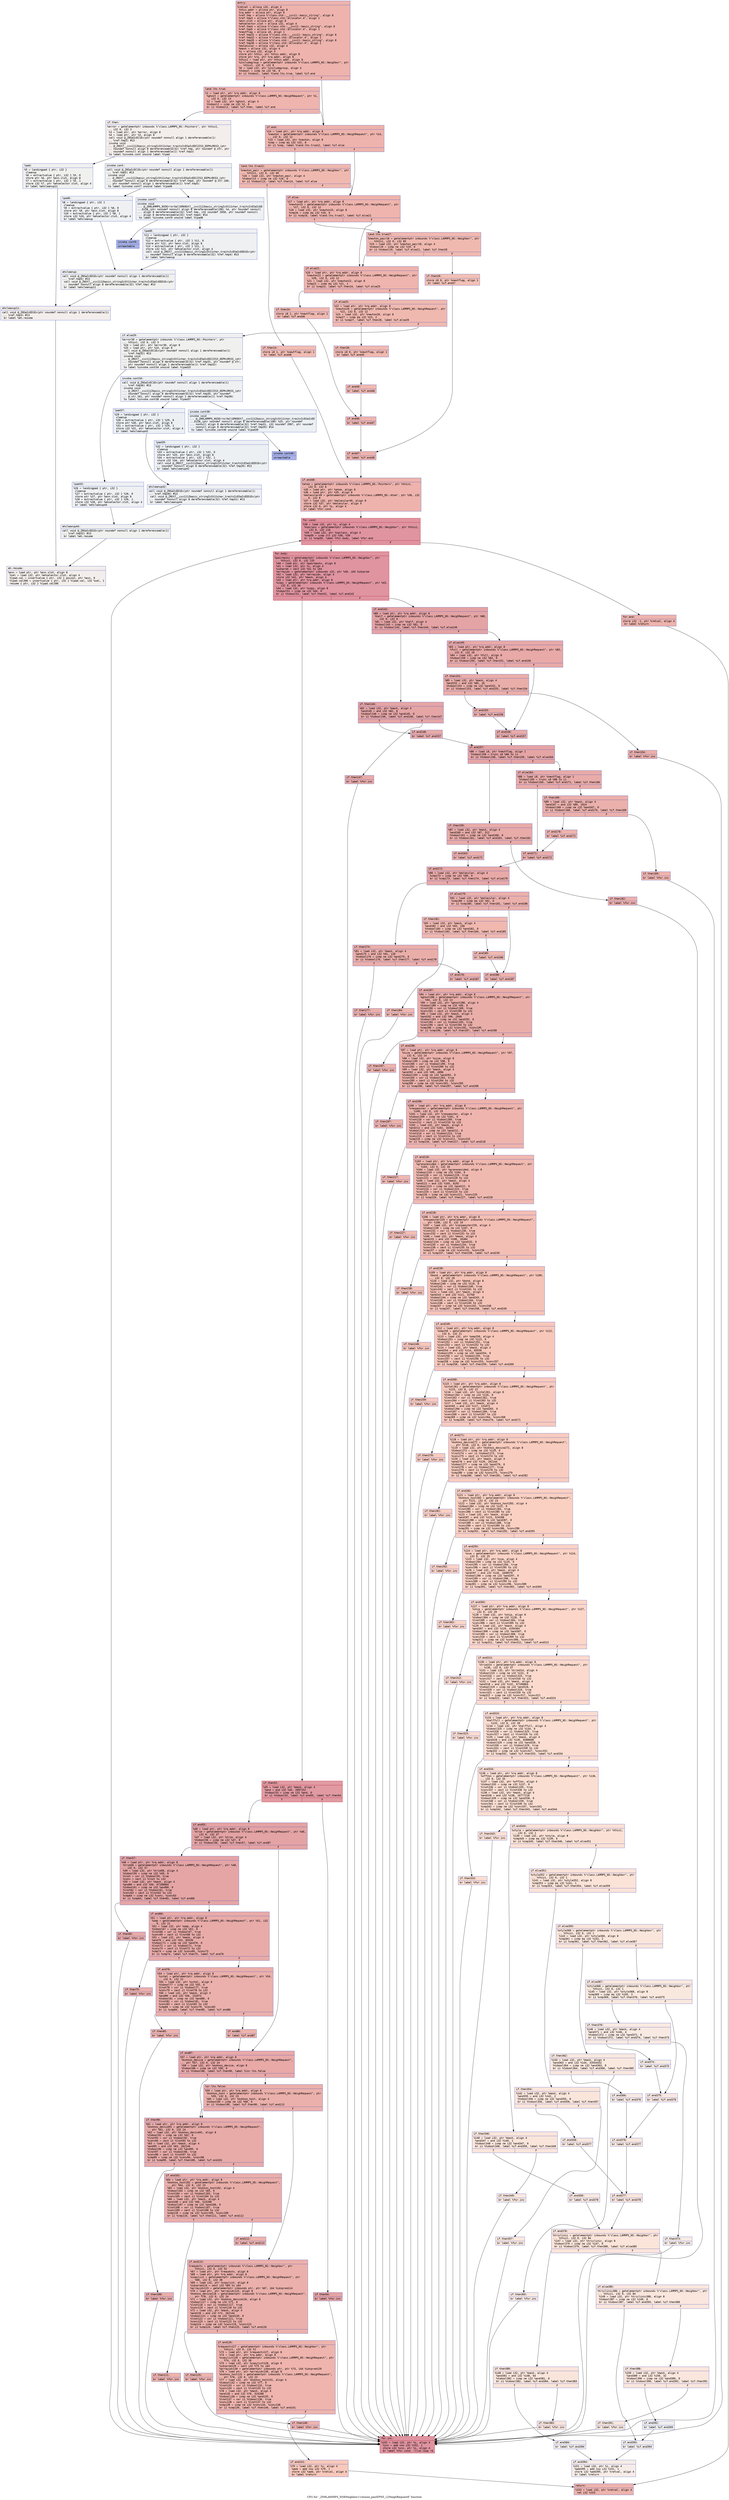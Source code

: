 digraph "CFG for '_ZN9LAMMPS_NS8Neighbor11choose_pairEPNS_12NeighRequestE' function" {
	label="CFG for '_ZN9LAMMPS_NS8Neighbor11choose_pairEPNS_12NeighRequestE' function";

	Node0x5563bdfa0460 [shape=record,color="#3d50c3ff", style=filled, fillcolor="#d6524470" fontname="Courier",label="{entry:\l|  %retval = alloca i32, align 4\l  %this.addr = alloca ptr, align 8\l  %rq.addr = alloca ptr, align 8\l  %ref.tmp = alloca %\"class.std::__cxx11::basic_string\", align 8\l  %ref.tmp3 = alloca %\"class.std::allocator.4\", align 1\l  %exn.slot = alloca ptr, align 8\l  %ehselector.slot = alloca i32, align 4\l  %ref.tmp4 = alloca %\"class.std::__cxx11::basic_string\", align 8\l  %ref.tmp5 = alloca %\"class.std::allocator.4\", align 1\l  %newtflag = alloca i8, align 1\l  %ref.tmp31 = alloca %\"class.std::__cxx11::basic_string\", align 8\l  %ref.tmp32 = alloca %\"class.std::allocator.4\", align 1\l  %ref.tmp35 = alloca %\"class.std::__cxx11::basic_string\", align 8\l  %ref.tmp36 = alloca %\"class.std::allocator.4\", align 1\l  %molecular = alloca i32, align 4\l  %mask = alloca i32, align 4\l  %i = alloca i32, align 4\l  store ptr %this, ptr %this.addr, align 8\l  store ptr %rq, ptr %rq.addr, align 8\l  %this1 = load ptr, ptr %this.addr, align 8\l  %includegroup = getelementptr inbounds %\"class.LAMMPS_NS::Neighbor\", ptr\l... %this1, i32 0, i32 8\l  %0 = load i32, ptr %includegroup, align 4\l  %tobool = icmp ne i32 %0, 0\l  br i1 %tobool, label %land.lhs.true, label %if.end\l|{<s0>T|<s1>F}}"];
	Node0x5563bdfa0460:s0 -> Node0x5563bdfa2070[tooltip="entry -> land.lhs.true\nProbability 62.50%" ];
	Node0x5563bdfa0460:s1 -> Node0x5563bdfa20f0[tooltip="entry -> if.end\nProbability 37.50%" ];
	Node0x5563bdfa2070 [shape=record,color="#3d50c3ff", style=filled, fillcolor="#d8564670" fontname="Courier",label="{land.lhs.true:\l|  %1 = load ptr, ptr %rq.addr, align 8\l  %ghost = getelementptr inbounds %\"class.LAMMPS_NS::NeighRequest\", ptr %1,\l... i32 0, i32 13\l  %2 = load i32, ptr %ghost, align 4\l  %tobool2 = icmp ne i32 %2, 0\l  br i1 %tobool2, label %if.then, label %if.end\l|{<s0>T|<s1>F}}"];
	Node0x5563bdfa2070:s0 -> Node0x5563bdfa2650[tooltip="land.lhs.true -> if.then\nProbability 0.00%" ];
	Node0x5563bdfa2070:s1 -> Node0x5563bdfa20f0[tooltip="land.lhs.true -> if.end\nProbability 100.00%" ];
	Node0x5563bdfa2650 [shape=record,color="#3d50c3ff", style=filled, fillcolor="#e3d9d370" fontname="Courier",label="{if.then:\l|  %error = getelementptr inbounds %\"class.LAMMPS_NS::Pointers\", ptr %this1,\l... i32 0, i32 3\l  %3 = load ptr, ptr %error, align 8\l  %4 = load ptr, ptr %3, align 8\l  call void @_ZNSaIcEC1Ev(ptr noundef nonnull align 1 dereferenceable(1)\l... %ref.tmp3) #13\l  invoke void\l... @_ZNSt7__cxx1112basic_stringIcSt11char_traitsIcESaIcEEC2IS3_EEPKcRKS3_(ptr\l... noundef nonnull align 8 dereferenceable(32) %ref.tmp, ptr noundef @.str, ptr\l... noundef nonnull align 1 dereferenceable(1) %ref.tmp3)\l          to label %invoke.cont unwind label %lpad\l}"];
	Node0x5563bdfa2650 -> Node0x5563bdfa2ab0[tooltip="if.then -> invoke.cont\nProbability 50.00%" ];
	Node0x5563bdfa2650 -> Node0x5563bdfa2b30[tooltip="if.then -> lpad\nProbability 50.00%" ];
	Node0x5563bdfa2ab0 [shape=record,color="#3d50c3ff", style=filled, fillcolor="#dedcdb70" fontname="Courier",label="{invoke.cont:\l|  call void @_ZNSaIcEC1Ev(ptr noundef nonnull align 1 dereferenceable(1)\l... %ref.tmp5) #13\l  invoke void\l... @_ZNSt7__cxx1112basic_stringIcSt11char_traitsIcESaIcEEC2IS3_EEPKcRKS3_(ptr\l... noundef nonnull align 8 dereferenceable(32) %ref.tmp4, ptr noundef @.str.160,\l... ptr noundef nonnull align 1 dereferenceable(1) %ref.tmp5)\l          to label %invoke.cont7 unwind label %lpad6\l}"];
	Node0x5563bdfa2ab0 -> Node0x5563bdfa2e50[tooltip="invoke.cont -> invoke.cont7\nProbability 50.00%" ];
	Node0x5563bdfa2ab0 -> Node0x5563bdfa2ea0[tooltip="invoke.cont -> lpad6\nProbability 50.00%" ];
	Node0x5563bdfa2e50 [shape=record,color="#3d50c3ff", style=filled, fillcolor="#d9dce170" fontname="Courier",label="{invoke.cont7:\l|  invoke void\l... @_ZN9LAMMPS_NS5Error3allERKNSt7__cxx1112basic_stringIcSt11char_traitsIcESaIcEE\l...EiS8_(ptr noundef nonnull align 8 dereferenceable(196) %4, ptr noundef nonnull\l... align 8 dereferenceable(32) %ref.tmp, i32 noundef 2058, ptr noundef nonnull\l... align 8 dereferenceable(32) %ref.tmp4) #14\l          to label %invoke.cont9 unwind label %lpad8\l}"];
	Node0x5563bdfa2e50 -> Node0x5563bdfa2e00[tooltip="invoke.cont7 -> invoke.cont9\nProbability 0.00%" ];
	Node0x5563bdfa2e50 -> Node0x5563bdfa3100[tooltip="invoke.cont7 -> lpad8\nProbability 100.00%" ];
	Node0x5563bdfa2e00 [shape=record,color="#3d50c3ff", style=filled, fillcolor="#3d50c370" fontname="Courier",label="{invoke.cont9:\l|  unreachable\l}"];
	Node0x5563bdfa2b30 [shape=record,color="#3d50c3ff", style=filled, fillcolor="#dedcdb70" fontname="Courier",label="{lpad:\l|  %5 = landingpad \{ ptr, i32 \}\l          cleanup\l  %6 = extractvalue \{ ptr, i32 \} %5, 0\l  store ptr %6, ptr %exn.slot, align 8\l  %7 = extractvalue \{ ptr, i32 \} %5, 1\l  store i32 %7, ptr %ehselector.slot, align 4\l  br label %ehcleanup11\l}"];
	Node0x5563bdfa2b30 -> Node0x5563bdfa3600[tooltip="lpad -> ehcleanup11\nProbability 100.00%" ];
	Node0x5563bdfa2ea0 [shape=record,color="#3d50c3ff", style=filled, fillcolor="#d9dce170" fontname="Courier",label="{lpad6:\l|  %8 = landingpad \{ ptr, i32 \}\l          cleanup\l  %9 = extractvalue \{ ptr, i32 \} %8, 0\l  store ptr %9, ptr %exn.slot, align 8\l  %10 = extractvalue \{ ptr, i32 \} %8, 1\l  store i32 %10, ptr %ehselector.slot, align 4\l  br label %ehcleanup\l}"];
	Node0x5563bdfa2ea0 -> Node0x5563bdfa3950[tooltip="lpad6 -> ehcleanup\nProbability 100.00%" ];
	Node0x5563bdfa3100 [shape=record,color="#3d50c3ff", style=filled, fillcolor="#d9dce170" fontname="Courier",label="{lpad8:\l|  %11 = landingpad \{ ptr, i32 \}\l          cleanup\l  %12 = extractvalue \{ ptr, i32 \} %11, 0\l  store ptr %12, ptr %exn.slot, align 8\l  %13 = extractvalue \{ ptr, i32 \} %11, 1\l  store i32 %13, ptr %ehselector.slot, align 4\l  call void @_ZNSt7__cxx1112basic_stringIcSt11char_traitsIcESaIcEED1Ev(ptr\l... noundef nonnull align 8 dereferenceable(32) %ref.tmp4) #13\l  br label %ehcleanup\l}"];
	Node0x5563bdfa3100 -> Node0x5563bdfa3950[tooltip="lpad8 -> ehcleanup\nProbability 100.00%" ];
	Node0x5563bdfa3950 [shape=record,color="#3d50c3ff", style=filled, fillcolor="#dedcdb70" fontname="Courier",label="{ehcleanup:\l|  call void @_ZNSaIcED1Ev(ptr noundef nonnull align 1 dereferenceable(1)\l... %ref.tmp5) #13\l  call void @_ZNSt7__cxx1112basic_stringIcSt11char_traitsIcESaIcEED1Ev(ptr\l... noundef nonnull align 8 dereferenceable(32) %ref.tmp) #13\l  br label %ehcleanup11\l}"];
	Node0x5563bdfa3950 -> Node0x5563bdfa3600[tooltip="ehcleanup -> ehcleanup11\nProbability 100.00%" ];
	Node0x5563bdfa3600 [shape=record,color="#3d50c3ff", style=filled, fillcolor="#e3d9d370" fontname="Courier",label="{ehcleanup11:\l|  call void @_ZNSaIcED1Ev(ptr noundef nonnull align 1 dereferenceable(1)\l... %ref.tmp3) #13\l  br label %eh.resume\l}"];
	Node0x5563bdfa3600 -> Node0x5563bdfa4200[tooltip="ehcleanup11 -> eh.resume\nProbability 100.00%" ];
	Node0x5563bdfa20f0 [shape=record,color="#3d50c3ff", style=filled, fillcolor="#d6524470" fontname="Courier",label="{if.end:\l|  %14 = load ptr, ptr %rq.addr, align 8\l  %newton = getelementptr inbounds %\"class.LAMMPS_NS::NeighRequest\", ptr %14,\l... i32 0, i32 12\l  %15 = load i32, ptr %newton, align 8\l  %cmp = icmp eq i32 %15, 0\l  br i1 %cmp, label %land.lhs.true12, label %if.else\l|{<s0>T|<s1>F}}"];
	Node0x5563bdfa20f0:s0 -> Node0x5563bdfa4530[tooltip="if.end -> land.lhs.true12\nProbability 37.50%" ];
	Node0x5563bdfa20f0:s1 -> Node0x5563bdfa45b0[tooltip="if.end -> if.else\nProbability 62.50%" ];
	Node0x5563bdfa4530 [shape=record,color="#3d50c3ff", style=filled, fillcolor="#de614d70" fontname="Courier",label="{land.lhs.true12:\l|  %newton_pair = getelementptr inbounds %\"class.LAMMPS_NS::Neighbor\", ptr\l... %this1, i32 0, i32 85\l  %16 = load i32, ptr %newton_pair, align 4\l  %tobool13 = icmp ne i32 %16, 0\l  br i1 %tobool13, label %if.then14, label %if.else\l|{<s0>T|<s1>F}}"];
	Node0x5563bdfa4530:s0 -> Node0x5563bdfa4900[tooltip="land.lhs.true12 -> if.then14\nProbability 62.50%" ];
	Node0x5563bdfa4530:s1 -> Node0x5563bdfa45b0[tooltip="land.lhs.true12 -> if.else\nProbability 37.50%" ];
	Node0x5563bdfa4900 [shape=record,color="#3d50c3ff", style=filled, fillcolor="#e1675170" fontname="Courier",label="{if.then14:\l|  store i8 1, ptr %newtflag, align 1\l  br label %if.end48\l}"];
	Node0x5563bdfa4900 -> Node0x5563bdfa4b00[tooltip="if.then14 -> if.end48\nProbability 100.00%" ];
	Node0x5563bdfa45b0 [shape=record,color="#3d50c3ff", style=filled, fillcolor="#d8564670" fontname="Courier",label="{if.else:\l|  %17 = load ptr, ptr %rq.addr, align 8\l  %newton15 = getelementptr inbounds %\"class.LAMMPS_NS::NeighRequest\", ptr\l... %17, i32 0, i32 12\l  %18 = load i32, ptr %newton15, align 8\l  %cmp16 = icmp eq i32 %18, 0\l  br i1 %cmp16, label %land.lhs.true17, label %if.else21\l|{<s0>T|<s1>F}}"];
	Node0x5563bdfa45b0:s0 -> Node0x5563bdfa4e90[tooltip="if.else -> land.lhs.true17\nProbability 37.50%" ];
	Node0x5563bdfa45b0:s1 -> Node0x5563bdfa2160[tooltip="if.else -> if.else21\nProbability 62.50%" ];
	Node0x5563bdfa4e90 [shape=record,color="#3d50c3ff", style=filled, fillcolor="#de614d70" fontname="Courier",label="{land.lhs.true17:\l|  %newton_pair18 = getelementptr inbounds %\"class.LAMMPS_NS::Neighbor\", ptr\l... %this1, i32 0, i32 85\l  %19 = load i32, ptr %newton_pair18, align 4\l  %tobool19 = icmp ne i32 %19, 0\l  br i1 %tobool19, label %if.else21, label %if.then20\l|{<s0>T|<s1>F}}"];
	Node0x5563bdfa4e90:s0 -> Node0x5563bdfa2160[tooltip="land.lhs.true17 -> if.else21\nProbability 62.50%" ];
	Node0x5563bdfa4e90:s1 -> Node0x5563bdfa2430[tooltip="land.lhs.true17 -> if.then20\nProbability 37.50%" ];
	Node0x5563bdfa2430 [shape=record,color="#3d50c3ff", style=filled, fillcolor="#e5705870" fontname="Courier",label="{if.then20:\l|  store i8 0, ptr %newtflag, align 1\l  br label %if.end47\l}"];
	Node0x5563bdfa2430 -> Node0x5563bdfa5770[tooltip="if.then20 -> if.end47\nProbability 100.00%" ];
	Node0x5563bdfa2160 [shape=record,color="#3d50c3ff", style=filled, fillcolor="#d8564670" fontname="Courier",label="{if.else21:\l|  %20 = load ptr, ptr %rq.addr, align 8\l  %newton22 = getelementptr inbounds %\"class.LAMMPS_NS::NeighRequest\", ptr\l... %20, i32 0, i32 12\l  %21 = load i32, ptr %newton22, align 8\l  %cmp23 = icmp eq i32 %21, 1\l  br i1 %cmp23, label %if.then24, label %if.else25\l|{<s0>T|<s1>F}}"];
	Node0x5563bdfa2160:s0 -> Node0x5563bdfa5b00[tooltip="if.else21 -> if.then24\nProbability 50.00%" ];
	Node0x5563bdfa2160:s1 -> Node0x5563bdfa5b80[tooltip="if.else21 -> if.else25\nProbability 50.00%" ];
	Node0x5563bdfa5b00 [shape=record,color="#3d50c3ff", style=filled, fillcolor="#de614d70" fontname="Courier",label="{if.then24:\l|  store i8 1, ptr %newtflag, align 1\l  br label %if.end46\l}"];
	Node0x5563bdfa5b00 -> Node0x5563bdfa5d50[tooltip="if.then24 -> if.end46\nProbability 100.00%" ];
	Node0x5563bdfa5b80 [shape=record,color="#3d50c3ff", style=filled, fillcolor="#de614d70" fontname="Courier",label="{if.else25:\l|  %22 = load ptr, ptr %rq.addr, align 8\l  %newton26 = getelementptr inbounds %\"class.LAMMPS_NS::NeighRequest\", ptr\l... %22, i32 0, i32 12\l  %23 = load i32, ptr %newton26, align 8\l  %cmp27 = icmp eq i32 %23, 2\l  br i1 %cmp27, label %if.then28, label %if.else29\l|{<s0>T|<s1>F}}"];
	Node0x5563bdfa5b80:s0 -> Node0x5563bdfa60e0[tooltip="if.else25 -> if.then28\nProbability 100.00%" ];
	Node0x5563bdfa5b80:s1 -> Node0x5563bdfa6160[tooltip="if.else25 -> if.else29\nProbability 0.00%" ];
	Node0x5563bdfa60e0 [shape=record,color="#3d50c3ff", style=filled, fillcolor="#de614d70" fontname="Courier",label="{if.then28:\l|  store i8 0, ptr %newtflag, align 1\l  br label %if.end45\l}"];
	Node0x5563bdfa60e0 -> Node0x5563bdfa6390[tooltip="if.then28 -> if.end45\nProbability 100.00%" ];
	Node0x5563bdfa6160 [shape=record,color="#3d50c3ff", style=filled, fillcolor="#dedcdb70" fontname="Courier",label="{if.else29:\l|  %error30 = getelementptr inbounds %\"class.LAMMPS_NS::Pointers\", ptr\l... %this1, i32 0, i32 3\l  %24 = load ptr, ptr %error30, align 8\l  %25 = load ptr, ptr %24, align 8\l  call void @_ZNSaIcEC1Ev(ptr noundef nonnull align 1 dereferenceable(1)\l... %ref.tmp32) #13\l  invoke void\l... @_ZNSt7__cxx1112basic_stringIcSt11char_traitsIcESaIcEEC2IS3_EEPKcRKS3_(ptr\l... noundef nonnull align 8 dereferenceable(32) %ref.tmp31, ptr noundef @.str,\l... ptr noundef nonnull align 1 dereferenceable(1) %ref.tmp32)\l          to label %invoke.cont34 unwind label %lpad33\l}"];
	Node0x5563bdfa6160 -> Node0x5563bdfa67e0[tooltip="if.else29 -> invoke.cont34\nProbability 50.00%" ];
	Node0x5563bdfa6160 -> Node0x5563bdfa6860[tooltip="if.else29 -> lpad33\nProbability 50.00%" ];
	Node0x5563bdfa67e0 [shape=record,color="#3d50c3ff", style=filled, fillcolor="#d9dce170" fontname="Courier",label="{invoke.cont34:\l|  call void @_ZNSaIcEC1Ev(ptr noundef nonnull align 1 dereferenceable(1)\l... %ref.tmp36) #13\l  invoke void\l... @_ZNSt7__cxx1112basic_stringIcSt11char_traitsIcESaIcEEC2IS3_EEPKcRKS3_(ptr\l... noundef nonnull align 8 dereferenceable(32) %ref.tmp35, ptr noundef\l... @.str.161, ptr noundef nonnull align 1 dereferenceable(1) %ref.tmp36)\l          to label %invoke.cont38 unwind label %lpad37\l}"];
	Node0x5563bdfa67e0 -> Node0x5563bdfa6be0[tooltip="invoke.cont34 -> invoke.cont38\nProbability 50.00%" ];
	Node0x5563bdfa67e0 -> Node0x5563bdfa6c30[tooltip="invoke.cont34 -> lpad37\nProbability 50.00%" ];
	Node0x5563bdfa6be0 [shape=record,color="#3d50c3ff", style=filled, fillcolor="#d6dce470" fontname="Courier",label="{invoke.cont38:\l|  invoke void\l... @_ZN9LAMMPS_NS5Error3allERKNSt7__cxx1112basic_stringIcSt11char_traitsIcESaIcEE\l...EiS8_(ptr noundef nonnull align 8 dereferenceable(196) %25, ptr noundef\l... nonnull align 8 dereferenceable(32) %ref.tmp31, i32 noundef 2067, ptr noundef\l... nonnull align 8 dereferenceable(32) %ref.tmp35) #14\l          to label %invoke.cont40 unwind label %lpad39\l}"];
	Node0x5563bdfa6be0 -> Node0x5563bdfa6b90[tooltip="invoke.cont38 -> invoke.cont40\nProbability 0.00%" ];
	Node0x5563bdfa6be0 -> Node0x5563bdfa6f50[tooltip="invoke.cont38 -> lpad39\nProbability 100.00%" ];
	Node0x5563bdfa6b90 [shape=record,color="#3d50c3ff", style=filled, fillcolor="#3d50c370" fontname="Courier",label="{invoke.cont40:\l|  unreachable\l}"];
	Node0x5563bdfa6860 [shape=record,color="#3d50c3ff", style=filled, fillcolor="#d9dce170" fontname="Courier",label="{lpad33:\l|  %26 = landingpad \{ ptr, i32 \}\l          cleanup\l  %27 = extractvalue \{ ptr, i32 \} %26, 0\l  store ptr %27, ptr %exn.slot, align 8\l  %28 = extractvalue \{ ptr, i32 \} %26, 1\l  store i32 %28, ptr %ehselector.slot, align 4\l  br label %ehcleanup44\l}"];
	Node0x5563bdfa6860 -> Node0x5563bdfa7510[tooltip="lpad33 -> ehcleanup44\nProbability 100.00%" ];
	Node0x5563bdfa6c30 [shape=record,color="#3d50c3ff", style=filled, fillcolor="#d6dce470" fontname="Courier",label="{lpad37:\l|  %29 = landingpad \{ ptr, i32 \}\l          cleanup\l  %30 = extractvalue \{ ptr, i32 \} %29, 0\l  store ptr %30, ptr %exn.slot, align 8\l  %31 = extractvalue \{ ptr, i32 \} %29, 1\l  store i32 %31, ptr %ehselector.slot, align 4\l  br label %ehcleanup42\l}"];
	Node0x5563bdfa6c30 -> Node0x5563bdfa7860[tooltip="lpad37 -> ehcleanup42\nProbability 100.00%" ];
	Node0x5563bdfa6f50 [shape=record,color="#3d50c3ff", style=filled, fillcolor="#d6dce470" fontname="Courier",label="{lpad39:\l|  %32 = landingpad \{ ptr, i32 \}\l          cleanup\l  %33 = extractvalue \{ ptr, i32 \} %32, 0\l  store ptr %33, ptr %exn.slot, align 8\l  %34 = extractvalue \{ ptr, i32 \} %32, 1\l  store i32 %34, ptr %ehselector.slot, align 4\l  call void @_ZNSt7__cxx1112basic_stringIcSt11char_traitsIcESaIcEED1Ev(ptr\l... noundef nonnull align 8 dereferenceable(32) %ref.tmp35) #13\l  br label %ehcleanup42\l}"];
	Node0x5563bdfa6f50 -> Node0x5563bdfa7860[tooltip="lpad39 -> ehcleanup42\nProbability 100.00%" ];
	Node0x5563bdfa7860 [shape=record,color="#3d50c3ff", style=filled, fillcolor="#d9dce170" fontname="Courier",label="{ehcleanup42:\l|  call void @_ZNSaIcED1Ev(ptr noundef nonnull align 1 dereferenceable(1)\l... %ref.tmp36) #13\l  call void @_ZNSt7__cxx1112basic_stringIcSt11char_traitsIcESaIcEED1Ev(ptr\l... noundef nonnull align 8 dereferenceable(32) %ref.tmp31) #13\l  br label %ehcleanup44\l}"];
	Node0x5563bdfa7860 -> Node0x5563bdfa7510[tooltip="ehcleanup42 -> ehcleanup44\nProbability 100.00%" ];
	Node0x5563bdfa7510 [shape=record,color="#3d50c3ff", style=filled, fillcolor="#dedcdb70" fontname="Courier",label="{ehcleanup44:\l|  call void @_ZNSaIcED1Ev(ptr noundef nonnull align 1 dereferenceable(1)\l... %ref.tmp32) #13\l  br label %eh.resume\l}"];
	Node0x5563bdfa7510 -> Node0x5563bdfa4200[tooltip="ehcleanup44 -> eh.resume\nProbability 100.00%" ];
	Node0x5563bdfa6390 [shape=record,color="#3d50c3ff", style=filled, fillcolor="#de614d70" fontname="Courier",label="{if.end45:\l|  br label %if.end46\l}"];
	Node0x5563bdfa6390 -> Node0x5563bdfa5d50[tooltip="if.end45 -> if.end46\nProbability 100.00%" ];
	Node0x5563bdfa5d50 [shape=record,color="#3d50c3ff", style=filled, fillcolor="#d8564670" fontname="Courier",label="{if.end46:\l|  br label %if.end47\l}"];
	Node0x5563bdfa5d50 -> Node0x5563bdfa5770[tooltip="if.end46 -> if.end47\nProbability 100.00%" ];
	Node0x5563bdfa5770 [shape=record,color="#3d50c3ff", style=filled, fillcolor="#d8564670" fontname="Courier",label="{if.end47:\l|  br label %if.end48\l}"];
	Node0x5563bdfa5770 -> Node0x5563bdfa4b00[tooltip="if.end47 -> if.end48\nProbability 100.00%" ];
	Node0x5563bdfa4b00 [shape=record,color="#3d50c3ff", style=filled, fillcolor="#d6524470" fontname="Courier",label="{if.end48:\l|  %atom = getelementptr inbounds %\"class.LAMMPS_NS::Pointers\", ptr %this1,\l... i32 0, i32 6\l  %35 = load ptr, ptr %atom, align 8\l  %36 = load ptr, ptr %35, align 8\l  %molecular49 = getelementptr inbounds %\"class.LAMMPS_NS::Atom\", ptr %36, i32\l... 0, i32 8\l  %37 = load i32, ptr %molecular49, align 8\l  store i32 %37, ptr %molecular, align 4\l  store i32 0, ptr %i, align 4\l  br label %for.cond\l}"];
	Node0x5563bdfa4b00 -> Node0x5563bdfa8710[tooltip="if.end48 -> for.cond\nProbability 100.00%" ];
	Node0x5563bdfa8710 [shape=record,color="#b70d28ff", style=filled, fillcolor="#b70d2870" fontname="Courier",label="{for.cond:\l|  %38 = load i32, ptr %i, align 4\l  %npclass = getelementptr inbounds %\"class.LAMMPS_NS::Neighbor\", ptr %this1,\l... i32 0, i32 118\l  %39 = load i32, ptr %npclass, align 4\l  %cmp50 = icmp slt i32 %38, %39\l  br i1 %cmp50, label %for.body, label %for.end\l|{<s0>T|<s1>F}}"];
	Node0x5563bdfa8710:s0 -> Node0x5563bdfa8a90[tooltip="for.cond -> for.body\nProbability 96.88%" ];
	Node0x5563bdfa8710:s1 -> Node0x5563bdfa8b10[tooltip="for.cond -> for.end\nProbability 3.12%" ];
	Node0x5563bdfa8a90 [shape=record,color="#b70d28ff", style=filled, fillcolor="#b70d2870" fontname="Courier",label="{for.body:\l|  %pairmasks = getelementptr inbounds %\"class.LAMMPS_NS::Neighbor\", ptr\l... %this1, i32 0, i32 133\l  %40 = load ptr, ptr %pairmasks, align 8\l  %41 = load i32, ptr %i, align 4\l  %idxprom = sext i32 %41 to i64\l  %arrayidx = getelementptr inbounds i32, ptr %40, i64 %idxprom\l  %42 = load i32, ptr %arrayidx, align 4\l  store i32 %42, ptr %mask, align 4\l  %43 = load ptr, ptr %rq.addr, align 8\l  %copy = getelementptr inbounds %\"class.LAMMPS_NS::NeighRequest\", ptr %43,\l... i32 0, i32 36\l  %44 = load i32, ptr %copy, align 8\l  %tobool51 = icmp ne i32 %44, 0\l  br i1 %tobool51, label %if.then52, label %if.end142\l|{<s0>T|<s1>F}}"];
	Node0x5563bdfa8a90:s0 -> Node0x5563bdfa9340[tooltip="for.body -> if.then52\nProbability 62.50%" ];
	Node0x5563bdfa8a90:s1 -> Node0x5563bdfa93c0[tooltip="for.body -> if.end142\nProbability 37.50%" ];
	Node0x5563bdfa9340 [shape=record,color="#b70d28ff", style=filled, fillcolor="#bb1b2c70" fontname="Courier",label="{if.then52:\l|  %45 = load i32, ptr %mask, align 4\l  %and = and i32 %45, 2097152\l  %tobool53 = icmp ne i32 %and, 0\l  br i1 %tobool53, label %if.end55, label %if.then54\l|{<s0>T|<s1>F}}"];
	Node0x5563bdfa9340:s0 -> Node0x5563bdfa96e0[tooltip="if.then52 -> if.end55\nProbability 50.00%" ];
	Node0x5563bdfa9340:s1 -> Node0x5563bdfa9760[tooltip="if.then52 -> if.then54\nProbability 50.00%" ];
	Node0x5563bdfa9760 [shape=record,color="#3d50c3ff", style=filled, fillcolor="#c32e3170" fontname="Courier",label="{if.then54:\l|  br label %for.inc\l}"];
	Node0x5563bdfa9760 -> Node0x5563bdfa9890[tooltip="if.then54 -> for.inc\nProbability 100.00%" ];
	Node0x5563bdfa96e0 [shape=record,color="#3d50c3ff", style=filled, fillcolor="#c32e3170" fontname="Courier",label="{if.end55:\l|  %46 = load ptr, ptr %rq.addr, align 8\l  %trim = getelementptr inbounds %\"class.LAMMPS_NS::NeighRequest\", ptr %46,\l... i32 0, i32 37\l  %47 = load i32, ptr %trim, align 4\l  %tobool56 = icmp ne i32 %47, 0\l  br i1 %tobool56, label %if.then57, label %if.end87\l|{<s0>T|<s1>F}}"];
	Node0x5563bdfa96e0:s0 -> Node0x5563bdfaa420[tooltip="if.end55 -> if.then57\nProbability 62.50%" ];
	Node0x5563bdfa96e0:s1 -> Node0x5563bdfaa4a0[tooltip="if.end55 -> if.end87\nProbability 37.50%" ];
	Node0x5563bdfaa420 [shape=record,color="#3d50c3ff", style=filled, fillcolor="#c5333470" fontname="Courier",label="{if.then57:\l|  %48 = load ptr, ptr %rq.addr, align 8\l  %trim58 = getelementptr inbounds %\"class.LAMMPS_NS::NeighRequest\", ptr %48,\l... i32 0, i32 37\l  %49 = load i32, ptr %trim58, align 4\l  %tobool59 = icmp ne i32 %49, 0\l  %lnot = xor i1 %tobool59, true\l  %conv = zext i1 %lnot to i32\l  %50 = load i32, ptr %mask, align 4\l  %and60 = and i32 %50, 67108864\l  %tobool61 = icmp ne i32 %and60, 0\l  %lnot62 = xor i1 %tobool61, true\l  %conv63 = zext i1 %lnot62 to i32\l  %cmp64 = icmp ne i32 %conv, %conv63\l  br i1 %cmp64, label %if.then65, label %if.end66\l|{<s0>T|<s1>F}}"];
	Node0x5563bdfaa420:s0 -> Node0x5563bdfab3e0[tooltip="if.then57 -> if.then65\nProbability 50.00%" ];
	Node0x5563bdfaa420:s1 -> Node0x5563bdfab460[tooltip="if.then57 -> if.end66\nProbability 50.00%" ];
	Node0x5563bdfab3e0 [shape=record,color="#3d50c3ff", style=filled, fillcolor="#cc403a70" fontname="Courier",label="{if.then65:\l|  br label %for.inc\l}"];
	Node0x5563bdfab3e0 -> Node0x5563bdfa9890[tooltip="if.then65 -> for.inc\nProbability 100.00%" ];
	Node0x5563bdfab460 [shape=record,color="#3d50c3ff", style=filled, fillcolor="#cc403a70" fontname="Courier",label="{if.end66:\l|  %51 = load ptr, ptr %rq.addr, align 8\l  %omp = getelementptr inbounds %\"class.LAMMPS_NS::NeighRequest\", ptr %51, i32\l... 0, i32 21\l  %52 = load i32, ptr %omp, align 4\l  %tobool67 = icmp ne i32 %52, 0\l  %lnot68 = xor i1 %tobool67, true\l  %conv69 = zext i1 %lnot68 to i32\l  %53 = load i32, ptr %mask, align 4\l  %and70 = and i32 %53, 65536\l  %tobool71 = icmp ne i32 %and70, 0\l  %lnot72 = xor i1 %tobool71, true\l  %conv73 = zext i1 %lnot72 to i32\l  %cmp74 = icmp ne i32 %conv69, %conv73\l  br i1 %cmp74, label %if.then75, label %if.end76\l|{<s0>T|<s1>F}}"];
	Node0x5563bdfab460:s0 -> Node0x5563bdfabdd0[tooltip="if.end66 -> if.then75\nProbability 50.00%" ];
	Node0x5563bdfab460:s1 -> Node0x5563bdfabe50[tooltip="if.end66 -> if.end76\nProbability 50.00%" ];
	Node0x5563bdfabdd0 [shape=record,color="#3d50c3ff", style=filled, fillcolor="#d24b4070" fontname="Courier",label="{if.then75:\l|  br label %for.inc\l}"];
	Node0x5563bdfabdd0 -> Node0x5563bdfa9890[tooltip="if.then75 -> for.inc\nProbability 100.00%" ];
	Node0x5563bdfabe50 [shape=record,color="#3d50c3ff", style=filled, fillcolor="#d24b4070" fontname="Courier",label="{if.end76:\l|  %54 = load ptr, ptr %rq.addr, align 8\l  %intel = getelementptr inbounds %\"class.LAMMPS_NS::NeighRequest\", ptr %54,\l... i32 0, i32 22\l  %55 = load i32, ptr %intel, align 8\l  %tobool77 = icmp ne i32 %55, 0\l  %lnot78 = xor i1 %tobool77, true\l  %conv79 = zext i1 %lnot78 to i32\l  %56 = load i32, ptr %mask, align 4\l  %and80 = and i32 %56, 131072\l  %tobool81 = icmp ne i32 %and80, 0\l  %lnot82 = xor i1 %tobool81, true\l  %conv83 = zext i1 %lnot82 to i32\l  %cmp84 = icmp ne i32 %conv79, %conv83\l  br i1 %cmp84, label %if.then85, label %if.end86\l|{<s0>T|<s1>F}}"];
	Node0x5563bdfabe50:s0 -> Node0x5563bdfac7e0[tooltip="if.end76 -> if.then85\nProbability 50.00%" ];
	Node0x5563bdfabe50:s1 -> Node0x5563bdfac860[tooltip="if.end76 -> if.end86\nProbability 50.00%" ];
	Node0x5563bdfac7e0 [shape=record,color="#3d50c3ff", style=filled, fillcolor="#d8564670" fontname="Courier",label="{if.then85:\l|  br label %for.inc\l}"];
	Node0x5563bdfac7e0 -> Node0x5563bdfa9890[tooltip="if.then85 -> for.inc\nProbability 100.00%" ];
	Node0x5563bdfac860 [shape=record,color="#3d50c3ff", style=filled, fillcolor="#d8564670" fontname="Courier",label="{if.end86:\l|  br label %if.end87\l}"];
	Node0x5563bdfac860 -> Node0x5563bdfaa4a0[tooltip="if.end86 -> if.end87\nProbability 100.00%" ];
	Node0x5563bdfaa4a0 [shape=record,color="#3d50c3ff", style=filled, fillcolor="#ca3b3770" fontname="Courier",label="{if.end87:\l|  %57 = load ptr, ptr %rq.addr, align 8\l  %kokkos_device = getelementptr inbounds %\"class.LAMMPS_NS::NeighRequest\",\l... ptr %57, i32 0, i32 24\l  %58 = load i32, ptr %kokkos_device, align 8\l  %tobool88 = icmp ne i32 %58, 0\l  br i1 %tobool88, label %if.then90, label %lor.lhs.false\l|{<s0>T|<s1>F}}"];
	Node0x5563bdfaa4a0:s0 -> Node0x5563bdfacd20[tooltip="if.end87 -> if.then90\nProbability 62.50%" ];
	Node0x5563bdfaa4a0:s1 -> Node0x5563bdfacda0[tooltip="if.end87 -> lor.lhs.false\nProbability 37.50%" ];
	Node0x5563bdfacda0 [shape=record,color="#3d50c3ff", style=filled, fillcolor="#d24b4070" fontname="Courier",label="{lor.lhs.false:\l|  %59 = load ptr, ptr %rq.addr, align 8\l  %kokkos_host = getelementptr inbounds %\"class.LAMMPS_NS::NeighRequest\", ptr\l... %59, i32 0, i32 23\l  %60 = load i32, ptr %kokkos_host, align 4\l  %tobool89 = icmp ne i32 %60, 0\l  br i1 %tobool89, label %if.then90, label %if.end113\l|{<s0>T|<s1>F}}"];
	Node0x5563bdfacda0:s0 -> Node0x5563bdfacd20[tooltip="lor.lhs.false -> if.then90\nProbability 62.50%" ];
	Node0x5563bdfacda0:s1 -> Node0x5563bdfad180[tooltip="lor.lhs.false -> if.end113\nProbability 37.50%" ];
	Node0x5563bdfacd20 [shape=record,color="#3d50c3ff", style=filled, fillcolor="#cc403a70" fontname="Courier",label="{if.then90:\l|  %61 = load ptr, ptr %rq.addr, align 8\l  %kokkos_device91 = getelementptr inbounds %\"class.LAMMPS_NS::NeighRequest\",\l... ptr %61, i32 0, i32 24\l  %62 = load i32, ptr %kokkos_device91, align 8\l  %tobool92 = icmp ne i32 %62, 0\l  %lnot93 = xor i1 %tobool92, true\l  %conv94 = zext i1 %lnot93 to i32\l  %63 = load i32, ptr %mask, align 4\l  %and95 = and i32 %63, 262144\l  %tobool96 = icmp ne i32 %and95, 0\l  %lnot97 = xor i1 %tobool96, true\l  %conv98 = zext i1 %lnot97 to i32\l  %cmp99 = icmp ne i32 %conv94, %conv98\l  br i1 %cmp99, label %if.then100, label %if.end101\l|{<s0>T|<s1>F}}"];
	Node0x5563bdfacd20:s0 -> Node0x5563bdfadab0[tooltip="if.then90 -> if.then100\nProbability 50.00%" ];
	Node0x5563bdfacd20:s1 -> Node0x5563bdfadb30[tooltip="if.then90 -> if.end101\nProbability 50.00%" ];
	Node0x5563bdfadab0 [shape=record,color="#3d50c3ff", style=filled, fillcolor="#d0473d70" fontname="Courier",label="{if.then100:\l|  br label %for.inc\l}"];
	Node0x5563bdfadab0 -> Node0x5563bdfa9890[tooltip="if.then100 -> for.inc\nProbability 100.00%" ];
	Node0x5563bdfadb30 [shape=record,color="#3d50c3ff", style=filled, fillcolor="#d0473d70" fontname="Courier",label="{if.end101:\l|  %64 = load ptr, ptr %rq.addr, align 8\l  %kokkos_host102 = getelementptr inbounds %\"class.LAMMPS_NS::NeighRequest\",\l... ptr %64, i32 0, i32 23\l  %65 = load i32, ptr %kokkos_host102, align 4\l  %tobool103 = icmp ne i32 %65, 0\l  %lnot104 = xor i1 %tobool103, true\l  %conv105 = zext i1 %lnot104 to i32\l  %66 = load i32, ptr %mask, align 4\l  %and106 = and i32 %66, 524288\l  %tobool107 = icmp ne i32 %and106, 0\l  %lnot108 = xor i1 %tobool107, true\l  %conv109 = zext i1 %lnot108 to i32\l  %cmp110 = icmp ne i32 %conv105, %conv109\l  br i1 %cmp110, label %if.then111, label %if.end112\l|{<s0>T|<s1>F}}"];
	Node0x5563bdfadb30:s0 -> Node0x5563bdfae4d0[tooltip="if.end101 -> if.then111\nProbability 50.00%" ];
	Node0x5563bdfadb30:s1 -> Node0x5563bdfae550[tooltip="if.end101 -> if.end112\nProbability 50.00%" ];
	Node0x5563bdfae4d0 [shape=record,color="#3d50c3ff", style=filled, fillcolor="#d6524470" fontname="Courier",label="{if.then111:\l|  br label %for.inc\l}"];
	Node0x5563bdfae4d0 -> Node0x5563bdfa9890[tooltip="if.then111 -> for.inc\nProbability 100.00%" ];
	Node0x5563bdfae550 [shape=record,color="#3d50c3ff", style=filled, fillcolor="#d6524470" fontname="Courier",label="{if.end112:\l|  br label %if.end113\l}"];
	Node0x5563bdfae550 -> Node0x5563bdfad180[tooltip="if.end112 -> if.end113\nProbability 100.00%" ];
	Node0x5563bdfad180 [shape=record,color="#3d50c3ff", style=filled, fillcolor="#d24b4070" fontname="Courier",label="{if.end113:\l|  %requests = getelementptr inbounds %\"class.LAMMPS_NS::Neighbor\", ptr\l... %this1, i32 0, i32 52\l  %67 = load ptr, ptr %requests, align 8\l  %68 = load ptr, ptr %rq.addr, align 8\l  %copylist = getelementptr inbounds %\"class.LAMMPS_NS::NeighRequest\", ptr\l... %68, i32 0, i32 38\l  %69 = load i32, ptr %copylist, align 8\l  %idxprom114 = sext i32 %69 to i64\l  %arrayidx115 = getelementptr inbounds ptr, ptr %67, i64 %idxprom114\l  %70 = load ptr, ptr %arrayidx115, align 8\l  %kokkos_device116 = getelementptr inbounds %\"class.LAMMPS_NS::NeighRequest\",\l... ptr %70, i32 0, i32 24\l  %71 = load i32, ptr %kokkos_device116, align 8\l  %tobool117 = icmp ne i32 %71, 0\l  %lnot118 = xor i1 %tobool117, true\l  %conv119 = zext i1 %lnot118 to i32\l  %72 = load i32, ptr %mask, align 4\l  %and120 = and i32 %72, 262144\l  %tobool121 = icmp ne i32 %and120, 0\l  %lnot122 = xor i1 %tobool121, true\l  %conv123 = zext i1 %lnot122 to i32\l  %cmp124 = icmp ne i32 %conv119, %conv123\l  br i1 %cmp124, label %if.then125, label %if.end126\l|{<s0>T|<s1>F}}"];
	Node0x5563bdfad180:s0 -> Node0x5563bdfaf430[tooltip="if.end113 -> if.then125\nProbability 50.00%" ];
	Node0x5563bdfad180:s1 -> Node0x5563bdfaf4b0[tooltip="if.end113 -> if.end126\nProbability 50.00%" ];
	Node0x5563bdfaf430 [shape=record,color="#3d50c3ff", style=filled, fillcolor="#d8564670" fontname="Courier",label="{if.then125:\l|  br label %for.inc\l}"];
	Node0x5563bdfaf430 -> Node0x5563bdfa9890[tooltip="if.then125 -> for.inc\nProbability 100.00%" ];
	Node0x5563bdfaf4b0 [shape=record,color="#3d50c3ff", style=filled, fillcolor="#d8564670" fontname="Courier",label="{if.end126:\l|  %requests127 = getelementptr inbounds %\"class.LAMMPS_NS::Neighbor\", ptr\l... %this1, i32 0, i32 52\l  %73 = load ptr, ptr %requests127, align 8\l  %74 = load ptr, ptr %rq.addr, align 8\l  %copylist128 = getelementptr inbounds %\"class.LAMMPS_NS::NeighRequest\", ptr\l... %74, i32 0, i32 38\l  %75 = load i32, ptr %copylist128, align 8\l  %idxprom129 = sext i32 %75 to i64\l  %arrayidx130 = getelementptr inbounds ptr, ptr %73, i64 %idxprom129\l  %76 = load ptr, ptr %arrayidx130, align 8\l  %kokkos_host131 = getelementptr inbounds %\"class.LAMMPS_NS::NeighRequest\",\l... ptr %76, i32 0, i32 23\l  %77 = load i32, ptr %kokkos_host131, align 4\l  %tobool132 = icmp ne i32 %77, 0\l  %lnot133 = xor i1 %tobool132, true\l  %conv134 = zext i1 %lnot133 to i32\l  %78 = load i32, ptr %mask, align 4\l  %and135 = and i32 %78, 524288\l  %tobool136 = icmp ne i32 %and135, 0\l  %lnot137 = xor i1 %tobool136, true\l  %conv138 = zext i1 %lnot137 to i32\l  %cmp139 = icmp ne i32 %conv134, %conv138\l  br i1 %cmp139, label %if.then140, label %if.end141\l|{<s0>T|<s1>F}}"];
	Node0x5563bdfaf4b0:s0 -> Node0x5563bdfb02c0[tooltip="if.end126 -> if.then140\nProbability 96.88%" ];
	Node0x5563bdfaf4b0:s1 -> Node0x5563bdfb0340[tooltip="if.end126 -> if.end141\nProbability 3.12%" ];
	Node0x5563bdfb02c0 [shape=record,color="#3d50c3ff", style=filled, fillcolor="#d8564670" fontname="Courier",label="{if.then140:\l|  br label %for.inc\l}"];
	Node0x5563bdfb02c0 -> Node0x5563bdfa9890[tooltip="if.then140 -> for.inc\nProbability 100.00%" ];
	Node0x5563bdfb0340 [shape=record,color="#3d50c3ff", style=filled, fillcolor="#ed836670" fontname="Courier",label="{if.end141:\l|  %79 = load i32, ptr %i, align 4\l  %add = add nsw i32 %79, 1\l  store i32 %add, ptr %retval, align 4\l  br label %return\l}"];
	Node0x5563bdfb0340 -> Node0x5563bdfb06b0[tooltip="if.end141 -> return\nProbability 100.00%" ];
	Node0x5563bdfa93c0 [shape=record,color="#3d50c3ff", style=filled, fillcolor="#c32e3170" fontname="Courier",label="{if.end142:\l|  %80 = load ptr, ptr %rq.addr, align 8\l  %half = getelementptr inbounds %\"class.LAMMPS_NS::NeighRequest\", ptr %80,\l... i32 0, i32 9\l  %81 = load i32, ptr %half, align 4\l  %tobool143 = icmp ne i32 %81, 0\l  br i1 %tobool143, label %if.then144, label %if.else149\l|{<s0>T|<s1>F}}"];
	Node0x5563bdfa93c0:s0 -> Node0x5563bdfb0a30[tooltip="if.end142 -> if.then144\nProbability 62.50%" ];
	Node0x5563bdfa93c0:s1 -> Node0x5563bdfaa730[tooltip="if.end142 -> if.else149\nProbability 37.50%" ];
	Node0x5563bdfb0a30 [shape=record,color="#3d50c3ff", style=filled, fillcolor="#c5333470" fontname="Courier",label="{if.then144:\l|  %82 = load i32, ptr %mask, align 4\l  %and145 = and i32 %82, 8\l  %tobool146 = icmp ne i32 %and145, 0\l  br i1 %tobool146, label %if.end148, label %if.then147\l|{<s0>T|<s1>F}}"];
	Node0x5563bdfb0a30:s0 -> Node0x5563bdfaaa50[tooltip="if.then144 -> if.end148\nProbability 50.00%" ];
	Node0x5563bdfb0a30:s1 -> Node0x5563bdfaaad0[tooltip="if.then144 -> if.then147\nProbability 50.00%" ];
	Node0x5563bdfaaad0 [shape=record,color="#3d50c3ff", style=filled, fillcolor="#cc403a70" fontname="Courier",label="{if.then147:\l|  br label %for.inc\l}"];
	Node0x5563bdfaaad0 -> Node0x5563bdfa9890[tooltip="if.then147 -> for.inc\nProbability 100.00%" ];
	Node0x5563bdfaaa50 [shape=record,color="#3d50c3ff", style=filled, fillcolor="#cc403a70" fontname="Courier",label="{if.end148:\l|  br label %if.end157\l}"];
	Node0x5563bdfaaa50 -> Node0x5563bdfaac70[tooltip="if.end148 -> if.end157\nProbability 100.00%" ];
	Node0x5563bdfaa730 [shape=record,color="#3d50c3ff", style=filled, fillcolor="#ca3b3770" fontname="Courier",label="{if.else149:\l|  %83 = load ptr, ptr %rq.addr, align 8\l  %full = getelementptr inbounds %\"class.LAMMPS_NS::NeighRequest\", ptr %83,\l... i32 0, i32 10\l  %84 = load i32, ptr %full, align 8\l  %tobool150 = icmp ne i32 %84, 0\l  br i1 %tobool150, label %if.then151, label %if.end156\l|{<s0>T|<s1>F}}"];
	Node0x5563bdfaa730:s0 -> Node0x5563bdfab000[tooltip="if.else149 -> if.then151\nProbability 62.50%" ];
	Node0x5563bdfaa730:s1 -> Node0x5563bdfab080[tooltip="if.else149 -> if.end156\nProbability 37.50%" ];
	Node0x5563bdfab000 [shape=record,color="#3d50c3ff", style=filled, fillcolor="#d0473d70" fontname="Courier",label="{if.then151:\l|  %85 = load i32, ptr %mask, align 4\l  %and152 = and i32 %85, 16\l  %tobool153 = icmp ne i32 %and152, 0\l  br i1 %tobool153, label %if.end155, label %if.then154\l|{<s0>T|<s1>F}}"];
	Node0x5563bdfab000:s0 -> Node0x5563bdfb2360[tooltip="if.then151 -> if.end155\nProbability 50.00%" ];
	Node0x5563bdfab000:s1 -> Node0x5563bdfb23b0[tooltip="if.then151 -> if.then154\nProbability 50.00%" ];
	Node0x5563bdfb23b0 [shape=record,color="#3d50c3ff", style=filled, fillcolor="#d24b4070" fontname="Courier",label="{if.then154:\l|  br label %for.inc\l}"];
	Node0x5563bdfb23b0 -> Node0x5563bdfa9890[tooltip="if.then154 -> for.inc\nProbability 100.00%" ];
	Node0x5563bdfb2360 [shape=record,color="#3d50c3ff", style=filled, fillcolor="#d24b4070" fontname="Courier",label="{if.end155:\l|  br label %if.end156\l}"];
	Node0x5563bdfb2360 -> Node0x5563bdfab080[tooltip="if.end155 -> if.end156\nProbability 100.00%" ];
	Node0x5563bdfab080 [shape=record,color="#3d50c3ff", style=filled, fillcolor="#cc403a70" fontname="Courier",label="{if.end156:\l|  br label %if.end157\l}"];
	Node0x5563bdfab080 -> Node0x5563bdfaac70[tooltip="if.end156 -> if.end157\nProbability 100.00%" ];
	Node0x5563bdfaac70 [shape=record,color="#3d50c3ff", style=filled, fillcolor="#c5333470" fontname="Courier",label="{if.end157:\l|  %86 = load i8, ptr %newtflag, align 1\l  %tobool158 = trunc i8 %86 to i1\l  br i1 %tobool158, label %if.then159, label %if.else164\l|{<s0>T|<s1>F}}"];
	Node0x5563bdfaac70:s0 -> Node0x5563bdfb2750[tooltip="if.end157 -> if.then159\nProbability 50.00%" ];
	Node0x5563bdfaac70:s1 -> Node0x5563bdfb27d0[tooltip="if.end157 -> if.else164\nProbability 50.00%" ];
	Node0x5563bdfb2750 [shape=record,color="#3d50c3ff", style=filled, fillcolor="#cc403a70" fontname="Courier",label="{if.then159:\l|  %87 = load i32, ptr %mask, align 4\l  %and160 = and i32 %87, 512\l  %tobool161 = icmp ne i32 %and160, 0\l  br i1 %tobool161, label %if.end163, label %if.then162\l|{<s0>T|<s1>F}}"];
	Node0x5563bdfb2750:s0 -> Node0x5563bdfb2af0[tooltip="if.then159 -> if.end163\nProbability 50.00%" ];
	Node0x5563bdfb2750:s1 -> Node0x5563bdfb2b70[tooltip="if.then159 -> if.then162\nProbability 50.00%" ];
	Node0x5563bdfb2b70 [shape=record,color="#3d50c3ff", style=filled, fillcolor="#d24b4070" fontname="Courier",label="{if.then162:\l|  br label %for.inc\l}"];
	Node0x5563bdfb2b70 -> Node0x5563bdfa9890[tooltip="if.then162 -> for.inc\nProbability 100.00%" ];
	Node0x5563bdfb2af0 [shape=record,color="#3d50c3ff", style=filled, fillcolor="#d24b4070" fontname="Courier",label="{if.end163:\l|  br label %if.end172\l}"];
	Node0x5563bdfb2af0 -> Node0x5563bdfb2d10[tooltip="if.end163 -> if.end172\nProbability 100.00%" ];
	Node0x5563bdfb27d0 [shape=record,color="#3d50c3ff", style=filled, fillcolor="#cc403a70" fontname="Courier",label="{if.else164:\l|  %88 = load i8, ptr %newtflag, align 1\l  %tobool165 = trunc i8 %88 to i1\l  br i1 %tobool165, label %if.end171, label %if.then166\l|{<s0>T|<s1>F}}"];
	Node0x5563bdfb27d0:s0 -> Node0x5563bdfb2f20[tooltip="if.else164 -> if.end171\nProbability 50.00%" ];
	Node0x5563bdfb27d0:s1 -> Node0x5563bdfb2fa0[tooltip="if.else164 -> if.then166\nProbability 50.00%" ];
	Node0x5563bdfb2fa0 [shape=record,color="#3d50c3ff", style=filled, fillcolor="#d24b4070" fontname="Courier",label="{if.then166:\l|  %89 = load i32, ptr %mask, align 4\l  %and167 = and i32 %89, 1024\l  %tobool168 = icmp ne i32 %and167, 0\l  br i1 %tobool168, label %if.end170, label %if.then169\l|{<s0>T|<s1>F}}"];
	Node0x5563bdfb2fa0:s0 -> Node0x5563bdfb32c0[tooltip="if.then166 -> if.end170\nProbability 50.00%" ];
	Node0x5563bdfb2fa0:s1 -> Node0x5563bdfb3340[tooltip="if.then166 -> if.then169\nProbability 50.00%" ];
	Node0x5563bdfb3340 [shape=record,color="#3d50c3ff", style=filled, fillcolor="#d8564670" fontname="Courier",label="{if.then169:\l|  br label %for.inc\l}"];
	Node0x5563bdfb3340 -> Node0x5563bdfa9890[tooltip="if.then169 -> for.inc\nProbability 100.00%" ];
	Node0x5563bdfb32c0 [shape=record,color="#3d50c3ff", style=filled, fillcolor="#d8564670" fontname="Courier",label="{if.end170:\l|  br label %if.end171\l}"];
	Node0x5563bdfb32c0 -> Node0x5563bdfb2f20[tooltip="if.end170 -> if.end171\nProbability 100.00%" ];
	Node0x5563bdfb2f20 [shape=record,color="#3d50c3ff", style=filled, fillcolor="#d0473d70" fontname="Courier",label="{if.end171:\l|  br label %if.end172\l}"];
	Node0x5563bdfb2f20 -> Node0x5563bdfb2d10[tooltip="if.end171 -> if.end172\nProbability 100.00%" ];
	Node0x5563bdfb2d10 [shape=record,color="#3d50c3ff", style=filled, fillcolor="#ca3b3770" fontname="Courier",label="{if.end172:\l|  %90 = load i32, ptr %molecular, align 4\l  %cmp173 = icmp ne i32 %90, 0\l  br i1 %cmp173, label %if.then174, label %if.else179\l|{<s0>T|<s1>F}}"];
	Node0x5563bdfb2d10:s0 -> Node0x5563bdfb36f0[tooltip="if.end172 -> if.then174\nProbability 62.50%" ];
	Node0x5563bdfb2d10:s1 -> Node0x5563bdfb3770[tooltip="if.end172 -> if.else179\nProbability 37.50%" ];
	Node0x5563bdfb36f0 [shape=record,color="#3d50c3ff", style=filled, fillcolor="#d0473d70" fontname="Courier",label="{if.then174:\l|  %91 = load i32, ptr %mask, align 4\l  %and175 = and i32 %91, 128\l  %tobool176 = icmp ne i32 %and175, 0\l  br i1 %tobool176, label %if.then177, label %if.end178\l|{<s0>T|<s1>F}}"];
	Node0x5563bdfb36f0:s0 -> Node0x5563bdfb3a90[tooltip="if.then174 -> if.then177\nProbability 50.00%" ];
	Node0x5563bdfb36f0:s1 -> Node0x5563bdfb3b10[tooltip="if.then174 -> if.end178\nProbability 50.00%" ];
	Node0x5563bdfb3a90 [shape=record,color="#3d50c3ff", style=filled, fillcolor="#d24b4070" fontname="Courier",label="{if.then177:\l|  br label %for.inc\l}"];
	Node0x5563bdfb3a90 -> Node0x5563bdfa9890[tooltip="if.then177 -> for.inc\nProbability 100.00%" ];
	Node0x5563bdfb3b10 [shape=record,color="#3d50c3ff", style=filled, fillcolor="#d24b4070" fontname="Courier",label="{if.end178:\l|  br label %if.end187\l}"];
	Node0x5563bdfb3b10 -> Node0x5563bdfb3cb0[tooltip="if.end178 -> if.end187\nProbability 100.00%" ];
	Node0x5563bdfb3770 [shape=record,color="#3d50c3ff", style=filled, fillcolor="#d24b4070" fontname="Courier",label="{if.else179:\l|  %92 = load i32, ptr %molecular, align 4\l  %cmp180 = icmp eq i32 %92, 0\l  br i1 %cmp180, label %if.then181, label %if.end186\l|{<s0>T|<s1>F}}"];
	Node0x5563bdfb3770:s0 -> Node0x5563bdfb3ed0[tooltip="if.else179 -> if.then181\nProbability 37.50%" ];
	Node0x5563bdfb3770:s1 -> Node0x5563bdfb3f50[tooltip="if.else179 -> if.end186\nProbability 62.50%" ];
	Node0x5563bdfb3ed0 [shape=record,color="#3d50c3ff", style=filled, fillcolor="#dc5d4a70" fontname="Courier",label="{if.then181:\l|  %93 = load i32, ptr %mask, align 4\l  %and182 = and i32 %93, 256\l  %tobool183 = icmp ne i32 %and182, 0\l  br i1 %tobool183, label %if.then184, label %if.end185\l|{<s0>T|<s1>F}}"];
	Node0x5563bdfb3ed0:s0 -> Node0x5563bdfb4270[tooltip="if.then181 -> if.then184\nProbability 50.00%" ];
	Node0x5563bdfb3ed0:s1 -> Node0x5563bdfb42f0[tooltip="if.then181 -> if.end185\nProbability 50.00%" ];
	Node0x5563bdfb4270 [shape=record,color="#3d50c3ff", style=filled, fillcolor="#de614d70" fontname="Courier",label="{if.then184:\l|  br label %for.inc\l}"];
	Node0x5563bdfb4270 -> Node0x5563bdfa9890[tooltip="if.then184 -> for.inc\nProbability 100.00%" ];
	Node0x5563bdfb42f0 [shape=record,color="#3d50c3ff", style=filled, fillcolor="#de614d70" fontname="Courier",label="{if.end185:\l|  br label %if.end186\l}"];
	Node0x5563bdfb42f0 -> Node0x5563bdfb3f50[tooltip="if.end185 -> if.end186\nProbability 100.00%" ];
	Node0x5563bdfb3f50 [shape=record,color="#3d50c3ff", style=filled, fillcolor="#d6524470" fontname="Courier",label="{if.end186:\l|  br label %if.end187\l}"];
	Node0x5563bdfb3f50 -> Node0x5563bdfb3cb0[tooltip="if.end186 -> if.end187\nProbability 100.00%" ];
	Node0x5563bdfb3cb0 [shape=record,color="#3d50c3ff", style=filled, fillcolor="#d0473d70" fontname="Courier",label="{if.end187:\l|  %94 = load ptr, ptr %rq.addr, align 8\l  %ghost188 = getelementptr inbounds %\"class.LAMMPS_NS::NeighRequest\", ptr\l... %94, i32 0, i32 13\l  %95 = load i32, ptr %ghost188, align 4\l  %tobool189 = icmp ne i32 %95, 0\l  %lnot190 = xor i1 %tobool189, true\l  %conv191 = zext i1 %lnot190 to i32\l  %96 = load i32, ptr %mask, align 4\l  %and192 = and i32 %96, 2048\l  %tobool193 = icmp ne i32 %and192, 0\l  %lnot194 = xor i1 %tobool193, true\l  %conv195 = zext i1 %lnot194 to i32\l  %cmp196 = icmp ne i32 %conv191, %conv195\l  br i1 %cmp196, label %if.then197, label %if.end198\l|{<s0>T|<s1>F}}"];
	Node0x5563bdfb3cb0:s0 -> Node0x5563bdfaa160[tooltip="if.end187 -> if.then197\nProbability 50.00%" ];
	Node0x5563bdfb3cb0:s1 -> Node0x5563bdfaa1e0[tooltip="if.end187 -> if.end198\nProbability 50.00%" ];
	Node0x5563bdfaa160 [shape=record,color="#3d50c3ff", style=filled, fillcolor="#d6524470" fontname="Courier",label="{if.then197:\l|  br label %for.inc\l}"];
	Node0x5563bdfaa160 -> Node0x5563bdfa9890[tooltip="if.then197 -> for.inc\nProbability 100.00%" ];
	Node0x5563bdfaa1e0 [shape=record,color="#3d50c3ff", style=filled, fillcolor="#d6524470" fontname="Courier",label="{if.end198:\l|  %97 = load ptr, ptr %rq.addr, align 8\l  %size = getelementptr inbounds %\"class.LAMMPS_NS::NeighRequest\", ptr %97,\l... i32 0, i32 14\l  %98 = load i32, ptr %size, align 8\l  %tobool199 = icmp ne i32 %98, 0\l  %lnot200 = xor i1 %tobool199, true\l  %conv201 = zext i1 %lnot200 to i32\l  %99 = load i32, ptr %mask, align 4\l  %and202 = and i32 %99, 4096\l  %tobool203 = icmp ne i32 %and202, 0\l  %lnot204 = xor i1 %tobool203, true\l  %conv205 = zext i1 %lnot204 to i32\l  %cmp206 = icmp ne i32 %conv201, %conv205\l  br i1 %cmp206, label %if.then207, label %if.end208\l|{<s0>T|<s1>F}}"];
	Node0x5563bdfaa1e0:s0 -> Node0x5563bdfb5f80[tooltip="if.end198 -> if.then207\nProbability 50.00%" ];
	Node0x5563bdfaa1e0:s1 -> Node0x5563bdfb6000[tooltip="if.end198 -> if.end208\nProbability 50.00%" ];
	Node0x5563bdfb5f80 [shape=record,color="#3d50c3ff", style=filled, fillcolor="#d8564670" fontname="Courier",label="{if.then207:\l|  br label %for.inc\l}"];
	Node0x5563bdfb5f80 -> Node0x5563bdfa9890[tooltip="if.then207 -> for.inc\nProbability 100.00%" ];
	Node0x5563bdfb6000 [shape=record,color="#3d50c3ff", style=filled, fillcolor="#d8564670" fontname="Courier",label="{if.end208:\l|  %100 = load ptr, ptr %rq.addr, align 8\l  %respaouter = getelementptr inbounds %\"class.LAMMPS_NS::NeighRequest\", ptr\l... %100, i32 0, i32 19\l  %101 = load i32, ptr %respaouter, align 4\l  %tobool209 = icmp ne i32 %101, 0\l  %lnot210 = xor i1 %tobool209, true\l  %conv211 = zext i1 %lnot210 to i32\l  %102 = load i32, ptr %mask, align 4\l  %and212 = and i32 %102, 16384\l  %tobool213 = icmp ne i32 %and212, 0\l  %lnot214 = xor i1 %tobool213, true\l  %conv215 = zext i1 %lnot214 to i32\l  %cmp216 = icmp ne i32 %conv211, %conv215\l  br i1 %cmp216, label %if.then217, label %if.end218\l|{<s0>T|<s1>F}}"];
	Node0x5563bdfb6000:s0 -> Node0x5563bdfb69a0[tooltip="if.end208 -> if.then217\nProbability 50.00%" ];
	Node0x5563bdfb6000:s1 -> Node0x5563bdfb6a20[tooltip="if.end208 -> if.end218\nProbability 50.00%" ];
	Node0x5563bdfb69a0 [shape=record,color="#3d50c3ff", style=filled, fillcolor="#de614d70" fontname="Courier",label="{if.then217:\l|  br label %for.inc\l}"];
	Node0x5563bdfb69a0 -> Node0x5563bdfa9890[tooltip="if.then217 -> for.inc\nProbability 100.00%" ];
	Node0x5563bdfb6a20 [shape=record,color="#3d50c3ff", style=filled, fillcolor="#de614d70" fontname="Courier",label="{if.end218:\l|  %103 = load ptr, ptr %rq.addr, align 8\l  %granonesided = getelementptr inbounds %\"class.LAMMPS_NS::NeighRequest\", ptr\l... %103, i32 0, i32 16\l  %104 = load i32, ptr %granonesided, align 8\l  %tobool219 = icmp ne i32 %104, 0\l  %lnot220 = xor i1 %tobool219, true\l  %conv221 = zext i1 %lnot220 to i32\l  %105 = load i32, ptr %mask, align 4\l  %and222 = and i32 %105, 8192\l  %tobool223 = icmp ne i32 %and222, 0\l  %lnot224 = xor i1 %tobool223, true\l  %conv225 = zext i1 %lnot224 to i32\l  %cmp226 = icmp ne i32 %conv221, %conv225\l  br i1 %cmp226, label %if.then227, label %if.end228\l|{<s0>T|<s1>F}}"];
	Node0x5563bdfb6a20:s0 -> Node0x5563bdfb73c0[tooltip="if.end218 -> if.then227\nProbability 50.00%" ];
	Node0x5563bdfb6a20:s1 -> Node0x5563bdfb7440[tooltip="if.end218 -> if.end228\nProbability 50.00%" ];
	Node0x5563bdfb73c0 [shape=record,color="#3d50c3ff", style=filled, fillcolor="#e36c5570" fontname="Courier",label="{if.then227:\l|  br label %for.inc\l}"];
	Node0x5563bdfb73c0 -> Node0x5563bdfa9890[tooltip="if.then227 -> for.inc\nProbability 100.00%" ];
	Node0x5563bdfb7440 [shape=record,color="#3d50c3ff", style=filled, fillcolor="#e36c5570" fontname="Courier",label="{if.end228:\l|  %106 = load ptr, ptr %rq.addr, align 8\l  %respaouter229 = getelementptr inbounds %\"class.LAMMPS_NS::NeighRequest\",\l... ptr %106, i32 0, i32 19\l  %107 = load i32, ptr %respaouter229, align 4\l  %tobool230 = icmp ne i32 %107, 0\l  %lnot231 = xor i1 %tobool230, true\l  %conv232 = zext i1 %lnot231 to i32\l  %108 = load i32, ptr %mask, align 4\l  %and233 = and i32 %108, 16384\l  %tobool234 = icmp ne i32 %and233, 0\l  %lnot235 = xor i1 %tobool234, true\l  %conv236 = zext i1 %lnot235 to i32\l  %cmp237 = icmp ne i32 %conv232, %conv236\l  br i1 %cmp237, label %if.then238, label %if.end239\l|{<s0>T|<s1>F}}"];
	Node0x5563bdfb7440:s0 -> Node0x5563bdfb7db0[tooltip="if.end228 -> if.then238\nProbability 50.00%" ];
	Node0x5563bdfb7440:s1 -> Node0x5563bdfb7e30[tooltip="if.end228 -> if.end239\nProbability 50.00%" ];
	Node0x5563bdfb7db0 [shape=record,color="#3d50c3ff", style=filled, fillcolor="#e8765c70" fontname="Courier",label="{if.then238:\l|  br label %for.inc\l}"];
	Node0x5563bdfb7db0 -> Node0x5563bdfa9890[tooltip="if.then238 -> for.inc\nProbability 100.00%" ];
	Node0x5563bdfb7e30 [shape=record,color="#3d50c3ff", style=filled, fillcolor="#e8765c70" fontname="Courier",label="{if.end239:\l|  %109 = load ptr, ptr %rq.addr, align 8\l  %bond = getelementptr inbounds %\"class.LAMMPS_NS::NeighRequest\", ptr %109,\l... i32 0, i32 20\l  %110 = load i32, ptr %bond, align 8\l  %tobool240 = icmp ne i32 %110, 0\l  %lnot241 = xor i1 %tobool240, true\l  %conv242 = zext i1 %lnot241 to i32\l  %111 = load i32, ptr %mask, align 4\l  %and243 = and i32 %111, 32768\l  %tobool244 = icmp ne i32 %and243, 0\l  %lnot245 = xor i1 %tobool244, true\l  %conv246 = zext i1 %lnot245 to i32\l  %cmp247 = icmp ne i32 %conv242, %conv246\l  br i1 %cmp247, label %if.then248, label %if.end249\l|{<s0>T|<s1>F}}"];
	Node0x5563bdfb7e30:s0 -> Node0x5563bdfb87c0[tooltip="if.end239 -> if.then248\nProbability 50.00%" ];
	Node0x5563bdfb7e30:s1 -> Node0x5563bdfb8840[tooltip="if.end239 -> if.end249\nProbability 50.00%" ];
	Node0x5563bdfb87c0 [shape=record,color="#3d50c3ff", style=filled, fillcolor="#ec7f6370" fontname="Courier",label="{if.then248:\l|  br label %for.inc\l}"];
	Node0x5563bdfb87c0 -> Node0x5563bdfa9890[tooltip="if.then248 -> for.inc\nProbability 100.00%" ];
	Node0x5563bdfb8840 [shape=record,color="#3d50c3ff", style=filled, fillcolor="#ec7f6370" fontname="Courier",label="{if.end249:\l|  %112 = load ptr, ptr %rq.addr, align 8\l  %omp250 = getelementptr inbounds %\"class.LAMMPS_NS::NeighRequest\", ptr %112,\l... i32 0, i32 21\l  %113 = load i32, ptr %omp250, align 4\l  %tobool251 = icmp ne i32 %113, 0\l  %lnot252 = xor i1 %tobool251, true\l  %conv253 = zext i1 %lnot252 to i32\l  %114 = load i32, ptr %mask, align 4\l  %and254 = and i32 %114, 65536\l  %tobool255 = icmp ne i32 %and254, 0\l  %lnot256 = xor i1 %tobool255, true\l  %conv257 = zext i1 %lnot256 to i32\l  %cmp258 = icmp ne i32 %conv253, %conv257\l  br i1 %cmp258, label %if.then259, label %if.end260\l|{<s0>T|<s1>F}}"];
	Node0x5563bdfb8840:s0 -> Node0x5563bdfb91a0[tooltip="if.end249 -> if.then259\nProbability 50.00%" ];
	Node0x5563bdfb8840:s1 -> Node0x5563bdfb9220[tooltip="if.end249 -> if.end260\nProbability 50.00%" ];
	Node0x5563bdfb91a0 [shape=record,color="#3d50c3ff", style=filled, fillcolor="#ef886b70" fontname="Courier",label="{if.then259:\l|  br label %for.inc\l}"];
	Node0x5563bdfb91a0 -> Node0x5563bdfa9890[tooltip="if.then259 -> for.inc\nProbability 100.00%" ];
	Node0x5563bdfb9220 [shape=record,color="#3d50c3ff", style=filled, fillcolor="#ef886b70" fontname="Courier",label="{if.end260:\l|  %115 = load ptr, ptr %rq.addr, align 8\l  %intel261 = getelementptr inbounds %\"class.LAMMPS_NS::NeighRequest\", ptr\l... %115, i32 0, i32 22\l  %116 = load i32, ptr %intel261, align 8\l  %tobool262 = icmp ne i32 %116, 0\l  %lnot263 = xor i1 %tobool262, true\l  %conv264 = zext i1 %lnot263 to i32\l  %117 = load i32, ptr %mask, align 4\l  %and265 = and i32 %117, 131072\l  %tobool266 = icmp ne i32 %and265, 0\l  %lnot267 = xor i1 %tobool266, true\l  %conv268 = zext i1 %lnot267 to i32\l  %cmp269 = icmp ne i32 %conv264, %conv268\l  br i1 %cmp269, label %if.then270, label %if.end271\l|{<s0>T|<s1>F}}"];
	Node0x5563bdfb9220:s0 -> Node0x5563bdfb9b90[tooltip="if.end260 -> if.then270\nProbability 50.00%" ];
	Node0x5563bdfb9220:s1 -> Node0x5563bdfb9c10[tooltip="if.end260 -> if.end271\nProbability 50.00%" ];
	Node0x5563bdfb9b90 [shape=record,color="#3d50c3ff", style=filled, fillcolor="#f08b6e70" fontname="Courier",label="{if.then270:\l|  br label %for.inc\l}"];
	Node0x5563bdfb9b90 -> Node0x5563bdfa9890[tooltip="if.then270 -> for.inc\nProbability 100.00%" ];
	Node0x5563bdfb9c10 [shape=record,color="#3d50c3ff", style=filled, fillcolor="#f08b6e70" fontname="Courier",label="{if.end271:\l|  %118 = load ptr, ptr %rq.addr, align 8\l  %kokkos_device272 = getelementptr inbounds %\"class.LAMMPS_NS::NeighRequest\",\l... ptr %118, i32 0, i32 24\l  %119 = load i32, ptr %kokkos_device272, align 8\l  %tobool273 = icmp ne i32 %119, 0\l  %lnot274 = xor i1 %tobool273, true\l  %conv275 = zext i1 %lnot274 to i32\l  %120 = load i32, ptr %mask, align 4\l  %and276 = and i32 %120, 262144\l  %tobool277 = icmp ne i32 %and276, 0\l  %lnot278 = xor i1 %tobool277, true\l  %conv279 = zext i1 %lnot278 to i32\l  %cmp280 = icmp ne i32 %conv275, %conv279\l  br i1 %cmp280, label %if.then281, label %if.end282\l|{<s0>T|<s1>F}}"];
	Node0x5563bdfb9c10:s0 -> Node0x5563bdfba5b0[tooltip="if.end271 -> if.then281\nProbability 50.00%" ];
	Node0x5563bdfb9c10:s1 -> Node0x5563bdfba630[tooltip="if.end271 -> if.end282\nProbability 50.00%" ];
	Node0x5563bdfba5b0 [shape=record,color="#3d50c3ff", style=filled, fillcolor="#f3947570" fontname="Courier",label="{if.then281:\l|  br label %for.inc\l}"];
	Node0x5563bdfba5b0 -> Node0x5563bdfa9890[tooltip="if.then281 -> for.inc\nProbability 100.00%" ];
	Node0x5563bdfba630 [shape=record,color="#3d50c3ff", style=filled, fillcolor="#f3947570" fontname="Courier",label="{if.end282:\l|  %121 = load ptr, ptr %rq.addr, align 8\l  %kokkos_host283 = getelementptr inbounds %\"class.LAMMPS_NS::NeighRequest\",\l... ptr %121, i32 0, i32 23\l  %122 = load i32, ptr %kokkos_host283, align 4\l  %tobool284 = icmp ne i32 %122, 0\l  %lnot285 = xor i1 %tobool284, true\l  %conv286 = zext i1 %lnot285 to i32\l  %123 = load i32, ptr %mask, align 4\l  %and287 = and i32 %123, 524288\l  %tobool288 = icmp ne i32 %and287, 0\l  %lnot289 = xor i1 %tobool288, true\l  %conv290 = zext i1 %lnot289 to i32\l  %cmp291 = icmp ne i32 %conv286, %conv290\l  br i1 %cmp291, label %if.then292, label %if.end293\l|{<s0>T|<s1>F}}"];
	Node0x5563bdfba630:s0 -> Node0x5563bdfbaf70[tooltip="if.end282 -> if.then292\nProbability 50.00%" ];
	Node0x5563bdfba630:s1 -> Node0x5563bdfbaff0[tooltip="if.end282 -> if.end293\nProbability 50.00%" ];
	Node0x5563bdfbaf70 [shape=record,color="#3d50c3ff", style=filled, fillcolor="#f59c7d70" fontname="Courier",label="{if.then292:\l|  br label %for.inc\l}"];
	Node0x5563bdfbaf70 -> Node0x5563bdfa9890[tooltip="if.then292 -> for.inc\nProbability 100.00%" ];
	Node0x5563bdfbaff0 [shape=record,color="#3d50c3ff", style=filled, fillcolor="#f59c7d70" fontname="Courier",label="{if.end293:\l|  %124 = load ptr, ptr %rq.addr, align 8\l  %ssa = getelementptr inbounds %\"class.LAMMPS_NS::NeighRequest\", ptr %124,\l... i32 0, i32 25\l  %125 = load i32, ptr %ssa, align 4\l  %tobool294 = icmp ne i32 %125, 0\l  %lnot295 = xor i1 %tobool294, true\l  %conv296 = zext i1 %lnot295 to i32\l  %126 = load i32, ptr %mask, align 4\l  %and297 = and i32 %126, 1048576\l  %tobool298 = icmp ne i32 %and297, 0\l  %lnot299 = xor i1 %tobool298, true\l  %conv300 = zext i1 %lnot299 to i32\l  %cmp301 = icmp ne i32 %conv296, %conv300\l  br i1 %cmp301, label %if.then302, label %if.end303\l|{<s0>T|<s1>F}}"];
	Node0x5563bdfbaff0:s0 -> Node0x5563bdfbb980[tooltip="if.end293 -> if.then302\nProbability 50.00%" ];
	Node0x5563bdfbaff0:s1 -> Node0x5563bdfbba00[tooltip="if.end293 -> if.end303\nProbability 50.00%" ];
	Node0x5563bdfbb980 [shape=record,color="#3d50c3ff", style=filled, fillcolor="#f6a38570" fontname="Courier",label="{if.then302:\l|  br label %for.inc\l}"];
	Node0x5563bdfbb980 -> Node0x5563bdfa9890[tooltip="if.then302 -> for.inc\nProbability 100.00%" ];
	Node0x5563bdfbba00 [shape=record,color="#3d50c3ff", style=filled, fillcolor="#f6a38570" fontname="Courier",label="{if.end303:\l|  %127 = load ptr, ptr %rq.addr, align 8\l  %skip = getelementptr inbounds %\"class.LAMMPS_NS::NeighRequest\", ptr %127,\l... i32 0, i32 29\l  %128 = load i32, ptr %skip, align 8\l  %tobool304 = icmp ne i32 %128, 0\l  %lnot305 = xor i1 %tobool304, true\l  %conv306 = zext i1 %lnot305 to i32\l  %129 = load i32, ptr %mask, align 4\l  %and307 = and i32 %129, 4194304\l  %tobool308 = icmp ne i32 %and307, 0\l  %lnot309 = xor i1 %tobool308, true\l  %conv310 = zext i1 %lnot309 to i32\l  %cmp311 = icmp ne i32 %conv306, %conv310\l  br i1 %cmp311, label %if.then312, label %if.end313\l|{<s0>T|<s1>F}}"];
	Node0x5563bdfbba00:s0 -> Node0x5563bdfbc390[tooltip="if.end303 -> if.then312\nProbability 50.00%" ];
	Node0x5563bdfbba00:s1 -> Node0x5563bdfbc410[tooltip="if.end303 -> if.end313\nProbability 50.00%" ];
	Node0x5563bdfbc390 [shape=record,color="#3d50c3ff", style=filled, fillcolor="#f7ac8e70" fontname="Courier",label="{if.then312:\l|  br label %for.inc\l}"];
	Node0x5563bdfbc390 -> Node0x5563bdfa9890[tooltip="if.then312 -> for.inc\nProbability 100.00%" ];
	Node0x5563bdfbc410 [shape=record,color="#3d50c3ff", style=filled, fillcolor="#f7ac8e70" fontname="Courier",label="{if.end313:\l|  %130 = load ptr, ptr %rq.addr, align 8\l  %trim314 = getelementptr inbounds %\"class.LAMMPS_NS::NeighRequest\", ptr\l... %130, i32 0, i32 37\l  %131 = load i32, ptr %trim314, align 4\l  %tobool315 = icmp ne i32 %131, 0\l  %lnot316 = xor i1 %tobool315, true\l  %conv317 = zext i1 %lnot316 to i32\l  %132 = load i32, ptr %mask, align 4\l  %and318 = and i32 %132, 67108864\l  %tobool319 = icmp ne i32 %and318, 0\l  %lnot320 = xor i1 %tobool319, true\l  %conv321 = zext i1 %lnot320 to i32\l  %cmp322 = icmp ne i32 %conv317, %conv321\l  br i1 %cmp322, label %if.then323, label %if.end324\l|{<s0>T|<s1>F}}"];
	Node0x5563bdfbc410:s0 -> Node0x5563bdfbcd70[tooltip="if.end313 -> if.then323\nProbability 50.00%" ];
	Node0x5563bdfbc410:s1 -> Node0x5563bdfbcdf0[tooltip="if.end313 -> if.end324\nProbability 50.00%" ];
	Node0x5563bdfbcd70 [shape=record,color="#3d50c3ff", style=filled, fillcolor="#f7b39670" fontname="Courier",label="{if.then323:\l|  br label %for.inc\l}"];
	Node0x5563bdfbcd70 -> Node0x5563bdfa9890[tooltip="if.then323 -> for.inc\nProbability 100.00%" ];
	Node0x5563bdfbcdf0 [shape=record,color="#3d50c3ff", style=filled, fillcolor="#f7b39670" fontname="Courier",label="{if.end324:\l|  %133 = load ptr, ptr %rq.addr, align 8\l  %halffull = getelementptr inbounds %\"class.LAMMPS_NS::NeighRequest\", ptr\l... %133, i32 0, i32 39\l  %134 = load i32, ptr %halffull, align 4\l  %tobool325 = icmp ne i32 %134, 0\l  %lnot326 = xor i1 %tobool325, true\l  %conv327 = zext i1 %lnot326 to i32\l  %135 = load i32, ptr %mask, align 4\l  %and328 = and i32 %135, 8388608\l  %tobool329 = icmp ne i32 %and328, 0\l  %lnot330 = xor i1 %tobool329, true\l  %conv331 = zext i1 %lnot330 to i32\l  %cmp332 = icmp ne i32 %conv327, %conv331\l  br i1 %cmp332, label %if.then333, label %if.end334\l|{<s0>T|<s1>F}}"];
	Node0x5563bdfbcdf0:s0 -> Node0x5563bdfb0d60[tooltip="if.end324 -> if.then333\nProbability 50.00%" ];
	Node0x5563bdfbcdf0:s1 -> Node0x5563bdfb0de0[tooltip="if.end324 -> if.end334\nProbability 50.00%" ];
	Node0x5563bdfb0d60 [shape=record,color="#3d50c3ff", style=filled, fillcolor="#f7b59970" fontname="Courier",label="{if.then333:\l|  br label %for.inc\l}"];
	Node0x5563bdfb0d60 -> Node0x5563bdfa9890[tooltip="if.then333 -> for.inc\nProbability 100.00%" ];
	Node0x5563bdfb0de0 [shape=record,color="#3d50c3ff", style=filled, fillcolor="#f7b59970" fontname="Courier",label="{if.end334:\l|  %136 = load ptr, ptr %rq.addr, align 8\l  %off2on = getelementptr inbounds %\"class.LAMMPS_NS::NeighRequest\", ptr %136,\l... i32 0, i32 35\l  %137 = load i32, ptr %off2on, align 4\l  %tobool335 = icmp ne i32 %137, 0\l  %lnot336 = xor i1 %tobool335, true\l  %conv337 = zext i1 %lnot336 to i32\l  %138 = load i32, ptr %mask, align 4\l  %and338 = and i32 %138, 16777216\l  %tobool339 = icmp ne i32 %and338, 0\l  %lnot340 = xor i1 %tobool339, true\l  %conv341 = zext i1 %lnot340 to i32\l  %cmp342 = icmp ne i32 %conv337, %conv341\l  br i1 %cmp342, label %if.then343, label %if.end344\l|{<s0>T|<s1>F}}"];
	Node0x5563bdfb0de0:s0 -> Node0x5563bdfb1770[tooltip="if.end334 -> if.then343\nProbability 50.00%" ];
	Node0x5563bdfb0de0:s1 -> Node0x5563bdfb17f0[tooltip="if.end334 -> if.end344\nProbability 50.00%" ];
	Node0x5563bdfb1770 [shape=record,color="#3d50c3ff", style=filled, fillcolor="#f7bca170" fontname="Courier",label="{if.then343:\l|  br label %for.inc\l}"];
	Node0x5563bdfb1770 -> Node0x5563bdfa9890[tooltip="if.then343 -> for.inc\nProbability 100.00%" ];
	Node0x5563bdfb17f0 [shape=record,color="#3d50c3ff", style=filled, fillcolor="#f7bca170" fontname="Courier",label="{if.end344:\l|  %style = getelementptr inbounds %\"class.LAMMPS_NS::Neighbor\", ptr %this1,\l... i32 0, i32 1\l  %139 = load i32, ptr %style, align 8\l  %cmp345 = icmp eq i32 %139, 0\l  br i1 %cmp345, label %if.then346, label %if.else351\l|{<s0>T|<s1>F}}"];
	Node0x5563bdfb17f0:s0 -> Node0x5563bdfb1ba0[tooltip="if.end344 -> if.then346\nProbability 37.50%" ];
	Node0x5563bdfb17f0:s1 -> Node0x5563bdfb1c20[tooltip="if.end344 -> if.else351\nProbability 62.50%" ];
	Node0x5563bdfb1ba0 [shape=record,color="#3d50c3ff", style=filled, fillcolor="#f4c5ad70" fontname="Courier",label="{if.then346:\l|  %140 = load i32, ptr %mask, align 4\l  %and347 = and i32 %140, 1\l  %tobool348 = icmp ne i32 %and347, 0\l  br i1 %tobool348, label %if.end350, label %if.then349\l|{<s0>T|<s1>F}}"];
	Node0x5563bdfb1ba0:s0 -> Node0x5563bdfb1f40[tooltip="if.then346 -> if.end350\nProbability 50.00%" ];
	Node0x5563bdfb1ba0:s1 -> Node0x5563bdfb1fc0[tooltip="if.then346 -> if.then349\nProbability 50.00%" ];
	Node0x5563bdfb1fc0 [shape=record,color="#3d50c3ff", style=filled, fillcolor="#f2cab570" fontname="Courier",label="{if.then349:\l|  br label %for.inc\l}"];
	Node0x5563bdfb1fc0 -> Node0x5563bdfa9890[tooltip="if.then349 -> for.inc\nProbability 100.00%" ];
	Node0x5563bdfb1f40 [shape=record,color="#3d50c3ff", style=filled, fillcolor="#f2cab570" fontname="Courier",label="{if.end350:\l|  br label %if.end378\l}"];
	Node0x5563bdfb1f40 -> Node0x5563bdfb2160[tooltip="if.end350 -> if.end378\nProbability 100.00%" ];
	Node0x5563bdfb1c20 [shape=record,color="#3d50c3ff", style=filled, fillcolor="#f6bfa670" fontname="Courier",label="{if.else351:\l|  %style352 = getelementptr inbounds %\"class.LAMMPS_NS::Neighbor\", ptr\l... %this1, i32 0, i32 1\l  %141 = load i32, ptr %style352, align 8\l  %cmp353 = icmp eq i32 %141, 1\l  br i1 %cmp353, label %if.then354, label %if.else359\l|{<s0>T|<s1>F}}"];
	Node0x5563bdfb1c20:s0 -> Node0x5563bdfc06d0[tooltip="if.else351 -> if.then354\nProbability 50.00%" ];
	Node0x5563bdfb1c20:s1 -> Node0x5563bdfc0720[tooltip="if.else351 -> if.else359\nProbability 50.00%" ];
	Node0x5563bdfc06d0 [shape=record,color="#3d50c3ff", style=filled, fillcolor="#f4c5ad70" fontname="Courier",label="{if.then354:\l|  %142 = load i32, ptr %mask, align 4\l  %and355 = and i32 %142, 2\l  %tobool356 = icmp ne i32 %and355, 0\l  br i1 %tobool356, label %if.end358, label %if.then357\l|{<s0>T|<s1>F}}"];
	Node0x5563bdfc06d0:s0 -> Node0x5563bdfc0a40[tooltip="if.then354 -> if.end358\nProbability 50.00%" ];
	Node0x5563bdfc06d0:s1 -> Node0x5563bdfc0ac0[tooltip="if.then354 -> if.then357\nProbability 50.00%" ];
	Node0x5563bdfc0ac0 [shape=record,color="#3d50c3ff", style=filled, fillcolor="#f2cab570" fontname="Courier",label="{if.then357:\l|  br label %for.inc\l}"];
	Node0x5563bdfc0ac0 -> Node0x5563bdfa9890[tooltip="if.then357 -> for.inc\nProbability 100.00%" ];
	Node0x5563bdfc0a40 [shape=record,color="#3d50c3ff", style=filled, fillcolor="#f2cab570" fontname="Courier",label="{if.end358:\l|  br label %if.end377\l}"];
	Node0x5563bdfc0a40 -> Node0x5563bdfc0c60[tooltip="if.end358 -> if.end377\nProbability 100.00%" ];
	Node0x5563bdfc0720 [shape=record,color="#3d50c3ff", style=filled, fillcolor="#f4c5ad70" fontname="Courier",label="{if.else359:\l|  %style360 = getelementptr inbounds %\"class.LAMMPS_NS::Neighbor\", ptr\l... %this1, i32 0, i32 1\l  %143 = load i32, ptr %style360, align 8\l  %cmp361 = icmp eq i32 %143, 2\l  br i1 %cmp361, label %if.then362, label %if.else367\l|{<s0>T|<s1>F}}"];
	Node0x5563bdfc0720:s0 -> Node0x5563bdfc0f70[tooltip="if.else359 -> if.then362\nProbability 50.00%" ];
	Node0x5563bdfc0720:s1 -> Node0x5563bdfc0ff0[tooltip="if.else359 -> if.else367\nProbability 50.00%" ];
	Node0x5563bdfc0f70 [shape=record,color="#3d50c3ff", style=filled, fillcolor="#f2cab570" fontname="Courier",label="{if.then362:\l|  %144 = load i32, ptr %mask, align 4\l  %and363 = and i32 %144, 33554432\l  %tobool364 = icmp ne i32 %and363, 0\l  br i1 %tobool364, label %if.end366, label %if.then365\l|{<s0>T|<s1>F}}"];
	Node0x5563bdfc0f70:s0 -> Node0x5563bdfc1340[tooltip="if.then362 -> if.end366\nProbability 50.00%" ];
	Node0x5563bdfc0f70:s1 -> Node0x5563bdfc13c0[tooltip="if.then362 -> if.then365\nProbability 50.00%" ];
	Node0x5563bdfc13c0 [shape=record,color="#3d50c3ff", style=filled, fillcolor="#efcebd70" fontname="Courier",label="{if.then365:\l|  br label %for.inc\l}"];
	Node0x5563bdfc13c0 -> Node0x5563bdfa9890[tooltip="if.then365 -> for.inc\nProbability 100.00%" ];
	Node0x5563bdfc1340 [shape=record,color="#3d50c3ff", style=filled, fillcolor="#efcebd70" fontname="Courier",label="{if.end366:\l|  br label %if.end376\l}"];
	Node0x5563bdfc1340 -> Node0x5563bdfc15c0[tooltip="if.end366 -> if.end376\nProbability 100.00%" ];
	Node0x5563bdfc0ff0 [shape=record,color="#3d50c3ff", style=filled, fillcolor="#f2cab570" fontname="Courier",label="{if.else367:\l|  %style368 = getelementptr inbounds %\"class.LAMMPS_NS::Neighbor\", ptr\l... %this1, i32 0, i32 1\l  %145 = load i32, ptr %style368, align 8\l  %cmp369 = icmp eq i32 %145, 3\l  br i1 %cmp369, label %if.then370, label %if.end375\l|{<s0>T|<s1>F}}"];
	Node0x5563bdfc0ff0:s0 -> Node0x5563bdfc18d0[tooltip="if.else367 -> if.then370\nProbability 50.00%" ];
	Node0x5563bdfc0ff0:s1 -> Node0x5563bdfc1950[tooltip="if.else367 -> if.end375\nProbability 50.00%" ];
	Node0x5563bdfc18d0 [shape=record,color="#3d50c3ff", style=filled, fillcolor="#efcebd70" fontname="Courier",label="{if.then370:\l|  %146 = load i32, ptr %mask, align 4\l  %and371 = and i32 %146, 4\l  %tobool372 = icmp ne i32 %and371, 0\l  br i1 %tobool372, label %if.end374, label %if.then373\l|{<s0>T|<s1>F}}"];
	Node0x5563bdfc18d0:s0 -> Node0x5563bdfc1c70[tooltip="if.then370 -> if.end374\nProbability 50.00%" ];
	Node0x5563bdfc18d0:s1 -> Node0x5563bdfc1cf0[tooltip="if.then370 -> if.then373\nProbability 50.00%" ];
	Node0x5563bdfc1cf0 [shape=record,color="#3d50c3ff", style=filled, fillcolor="#ecd3c570" fontname="Courier",label="{if.then373:\l|  br label %for.inc\l}"];
	Node0x5563bdfc1cf0 -> Node0x5563bdfa9890[tooltip="if.then373 -> for.inc\nProbability 100.00%" ];
	Node0x5563bdfc1c70 [shape=record,color="#3d50c3ff", style=filled, fillcolor="#ecd3c570" fontname="Courier",label="{if.end374:\l|  br label %if.end375\l}"];
	Node0x5563bdfc1c70 -> Node0x5563bdfc1950[tooltip="if.end374 -> if.end375\nProbability 100.00%" ];
	Node0x5563bdfc1950 [shape=record,color="#3d50c3ff", style=filled, fillcolor="#f1ccb870" fontname="Courier",label="{if.end375:\l|  br label %if.end376\l}"];
	Node0x5563bdfc1950 -> Node0x5563bdfc15c0[tooltip="if.end375 -> if.end376\nProbability 100.00%" ];
	Node0x5563bdfc15c0 [shape=record,color="#3d50c3ff", style=filled, fillcolor="#f2cab570" fontname="Courier",label="{if.end376:\l|  br label %if.end377\l}"];
	Node0x5563bdfc15c0 -> Node0x5563bdfc0c60[tooltip="if.end376 -> if.end377\nProbability 100.00%" ];
	Node0x5563bdfc0c60 [shape=record,color="#3d50c3ff", style=filled, fillcolor="#f4c5ad70" fontname="Courier",label="{if.end377:\l|  br label %if.end378\l}"];
	Node0x5563bdfc0c60 -> Node0x5563bdfb2160[tooltip="if.end377 -> if.end378\nProbability 100.00%" ];
	Node0x5563bdfb2160 [shape=record,color="#3d50c3ff", style=filled, fillcolor="#f5c1a970" fontname="Courier",label="{if.end378:\l|  %triclinic = getelementptr inbounds %\"class.LAMMPS_NS::Neighbor\", ptr\l... %this1, i32 0, i32 84\l  %147 = load i32, ptr %triclinic, align 8\l  %tobool379 = icmp ne i32 %147, 0\l  br i1 %tobool379, label %if.then380, label %if.else385\l|{<s0>T|<s1>F}}"];
	Node0x5563bdfb2160:s0 -> Node0x5563bdfc22e0[tooltip="if.end378 -> if.then380\nProbability 62.50%" ];
	Node0x5563bdfb2160:s1 -> Node0x5563bdfc2360[tooltip="if.end378 -> if.else385\nProbability 37.50%" ];
	Node0x5563bdfc22e0 [shape=record,color="#3d50c3ff", style=filled, fillcolor="#f4c5ad70" fontname="Courier",label="{if.then380:\l|  %148 = load i32, ptr %mask, align 4\l  %and381 = and i32 %148, 64\l  %tobool382 = icmp ne i32 %and381, 0\l  br i1 %tobool382, label %if.end384, label %if.then383\l|{<s0>T|<s1>F}}"];
	Node0x5563bdfc22e0:s0 -> Node0x5563bdfc2680[tooltip="if.then380 -> if.end384\nProbability 3.12%" ];
	Node0x5563bdfc22e0:s1 -> Node0x5563bdfc2700[tooltip="if.then380 -> if.then383\nProbability 96.88%" ];
	Node0x5563bdfc2700 [shape=record,color="#3d50c3ff", style=filled, fillcolor="#f4c5ad70" fontname="Courier",label="{if.then383:\l|  br label %for.inc\l}"];
	Node0x5563bdfc2700 -> Node0x5563bdfa9890[tooltip="if.then383 -> for.inc\nProbability 100.00%" ];
	Node0x5563bdfc2680 [shape=record,color="#3d50c3ff", style=filled, fillcolor="#e5d8d170" fontname="Courier",label="{if.end384:\l|  br label %if.end394\l}"];
	Node0x5563bdfc2680 -> Node0x5563bdfc28a0[tooltip="if.end384 -> if.end394\nProbability 100.00%" ];
	Node0x5563bdfc2360 [shape=record,color="#3d50c3ff", style=filled, fillcolor="#f3c7b170" fontname="Courier",label="{if.else385:\l|  %triclinic386 = getelementptr inbounds %\"class.LAMMPS_NS::Neighbor\", ptr\l... %this1, i32 0, i32 84\l  %149 = load i32, ptr %triclinic386, align 8\l  %tobool387 = icmp ne i32 %149, 0\l  br i1 %tobool387, label %if.end393, label %if.then388\l|{<s0>T|<s1>F}}"];
	Node0x5563bdfc2360:s0 -> Node0x5563bdfc2bc0[tooltip="if.else385 -> if.end393\nProbability 3.12%" ];
	Node0x5563bdfc2360:s1 -> Node0x5563bdfc2c40[tooltip="if.else385 -> if.then388\nProbability 96.88%" ];
	Node0x5563bdfc2c40 [shape=record,color="#3d50c3ff", style=filled, fillcolor="#f3c7b170" fontname="Courier",label="{if.then388:\l|  %150 = load i32, ptr %mask, align 4\l  %and389 = and i32 %150, 32\l  %tobool390 = icmp ne i32 %and389, 0\l  br i1 %tobool390, label %if.end392, label %if.then391\l|{<s0>T|<s1>F}}"];
	Node0x5563bdfc2c40:s0 -> Node0x5563bdfc2f60[tooltip="if.then388 -> if.end392\nProbability 3.12%" ];
	Node0x5563bdfc2c40:s1 -> Node0x5563bdfc2fe0[tooltip="if.then388 -> if.then391\nProbability 96.88%" ];
	Node0x5563bdfc2fe0 [shape=record,color="#3d50c3ff", style=filled, fillcolor="#f2cab570" fontname="Courier",label="{if.then391:\l|  br label %for.inc\l}"];
	Node0x5563bdfc2fe0 -> Node0x5563bdfa9890[tooltip="if.then391 -> for.inc\nProbability 100.00%" ];
	Node0x5563bdfc2f60 [shape=record,color="#3d50c3ff", style=filled, fillcolor="#e0dbd870" fontname="Courier",label="{if.end392:\l|  br label %if.end393\l}"];
	Node0x5563bdfc2f60 -> Node0x5563bdfc2bc0[tooltip="if.end392 -> if.end393\nProbability 100.00%" ];
	Node0x5563bdfc2bc0 [shape=record,color="#3d50c3ff", style=filled, fillcolor="#e5d8d170" fontname="Courier",label="{if.end393:\l|  br label %if.end394\l}"];
	Node0x5563bdfc2bc0 -> Node0x5563bdfc28a0[tooltip="if.end393 -> if.end394\nProbability 100.00%" ];
	Node0x5563bdfc28a0 [shape=record,color="#3d50c3ff", style=filled, fillcolor="#ead5c970" fontname="Courier",label="{if.end394:\l|  %151 = load i32, ptr %i, align 4\l  %add395 = add nsw i32 %151, 1\l  store i32 %add395, ptr %retval, align 4\l  br label %return\l}"];
	Node0x5563bdfc28a0 -> Node0x5563bdfb06b0[tooltip="if.end394 -> return\nProbability 100.00%" ];
	Node0x5563bdfa9890 [shape=record,color="#b70d28ff", style=filled, fillcolor="#b70d2870" fontname="Courier",label="{for.inc:\l|  %152 = load i32, ptr %i, align 4\l  %inc = add nsw i32 %152, 1\l  store i32 %inc, ptr %i, align 4\l  br label %for.cond, !llvm.loop !6\l}"];
	Node0x5563bdfa9890 -> Node0x5563bdfa8710[tooltip="for.inc -> for.cond\nProbability 100.00%" ];
	Node0x5563bdfa8b10 [shape=record,color="#3d50c3ff", style=filled, fillcolor="#d6524470" fontname="Courier",label="{for.end:\l|  store i32 -1, ptr %retval, align 4\l  br label %return\l}"];
	Node0x5563bdfa8b10 -> Node0x5563bdfb06b0[tooltip="for.end -> return\nProbability 100.00%" ];
	Node0x5563bdfb06b0 [shape=record,color="#3d50c3ff", style=filled, fillcolor="#d6524470" fontname="Courier",label="{return:\l|  %153 = load i32, ptr %retval, align 4\l  ret i32 %153\l}"];
	Node0x5563bdfa4200 [shape=record,color="#3d50c3ff", style=filled, fillcolor="#e5d8d170" fontname="Courier",label="{eh.resume:\l|  %exn = load ptr, ptr %exn.slot, align 8\l  %sel = load i32, ptr %ehselector.slot, align 4\l  %lpad.val = insertvalue \{ ptr, i32 \} poison, ptr %exn, 0\l  %lpad.val396 = insertvalue \{ ptr, i32 \} %lpad.val, i32 %sel, 1\l  resume \{ ptr, i32 \} %lpad.val396\l}"];
}

